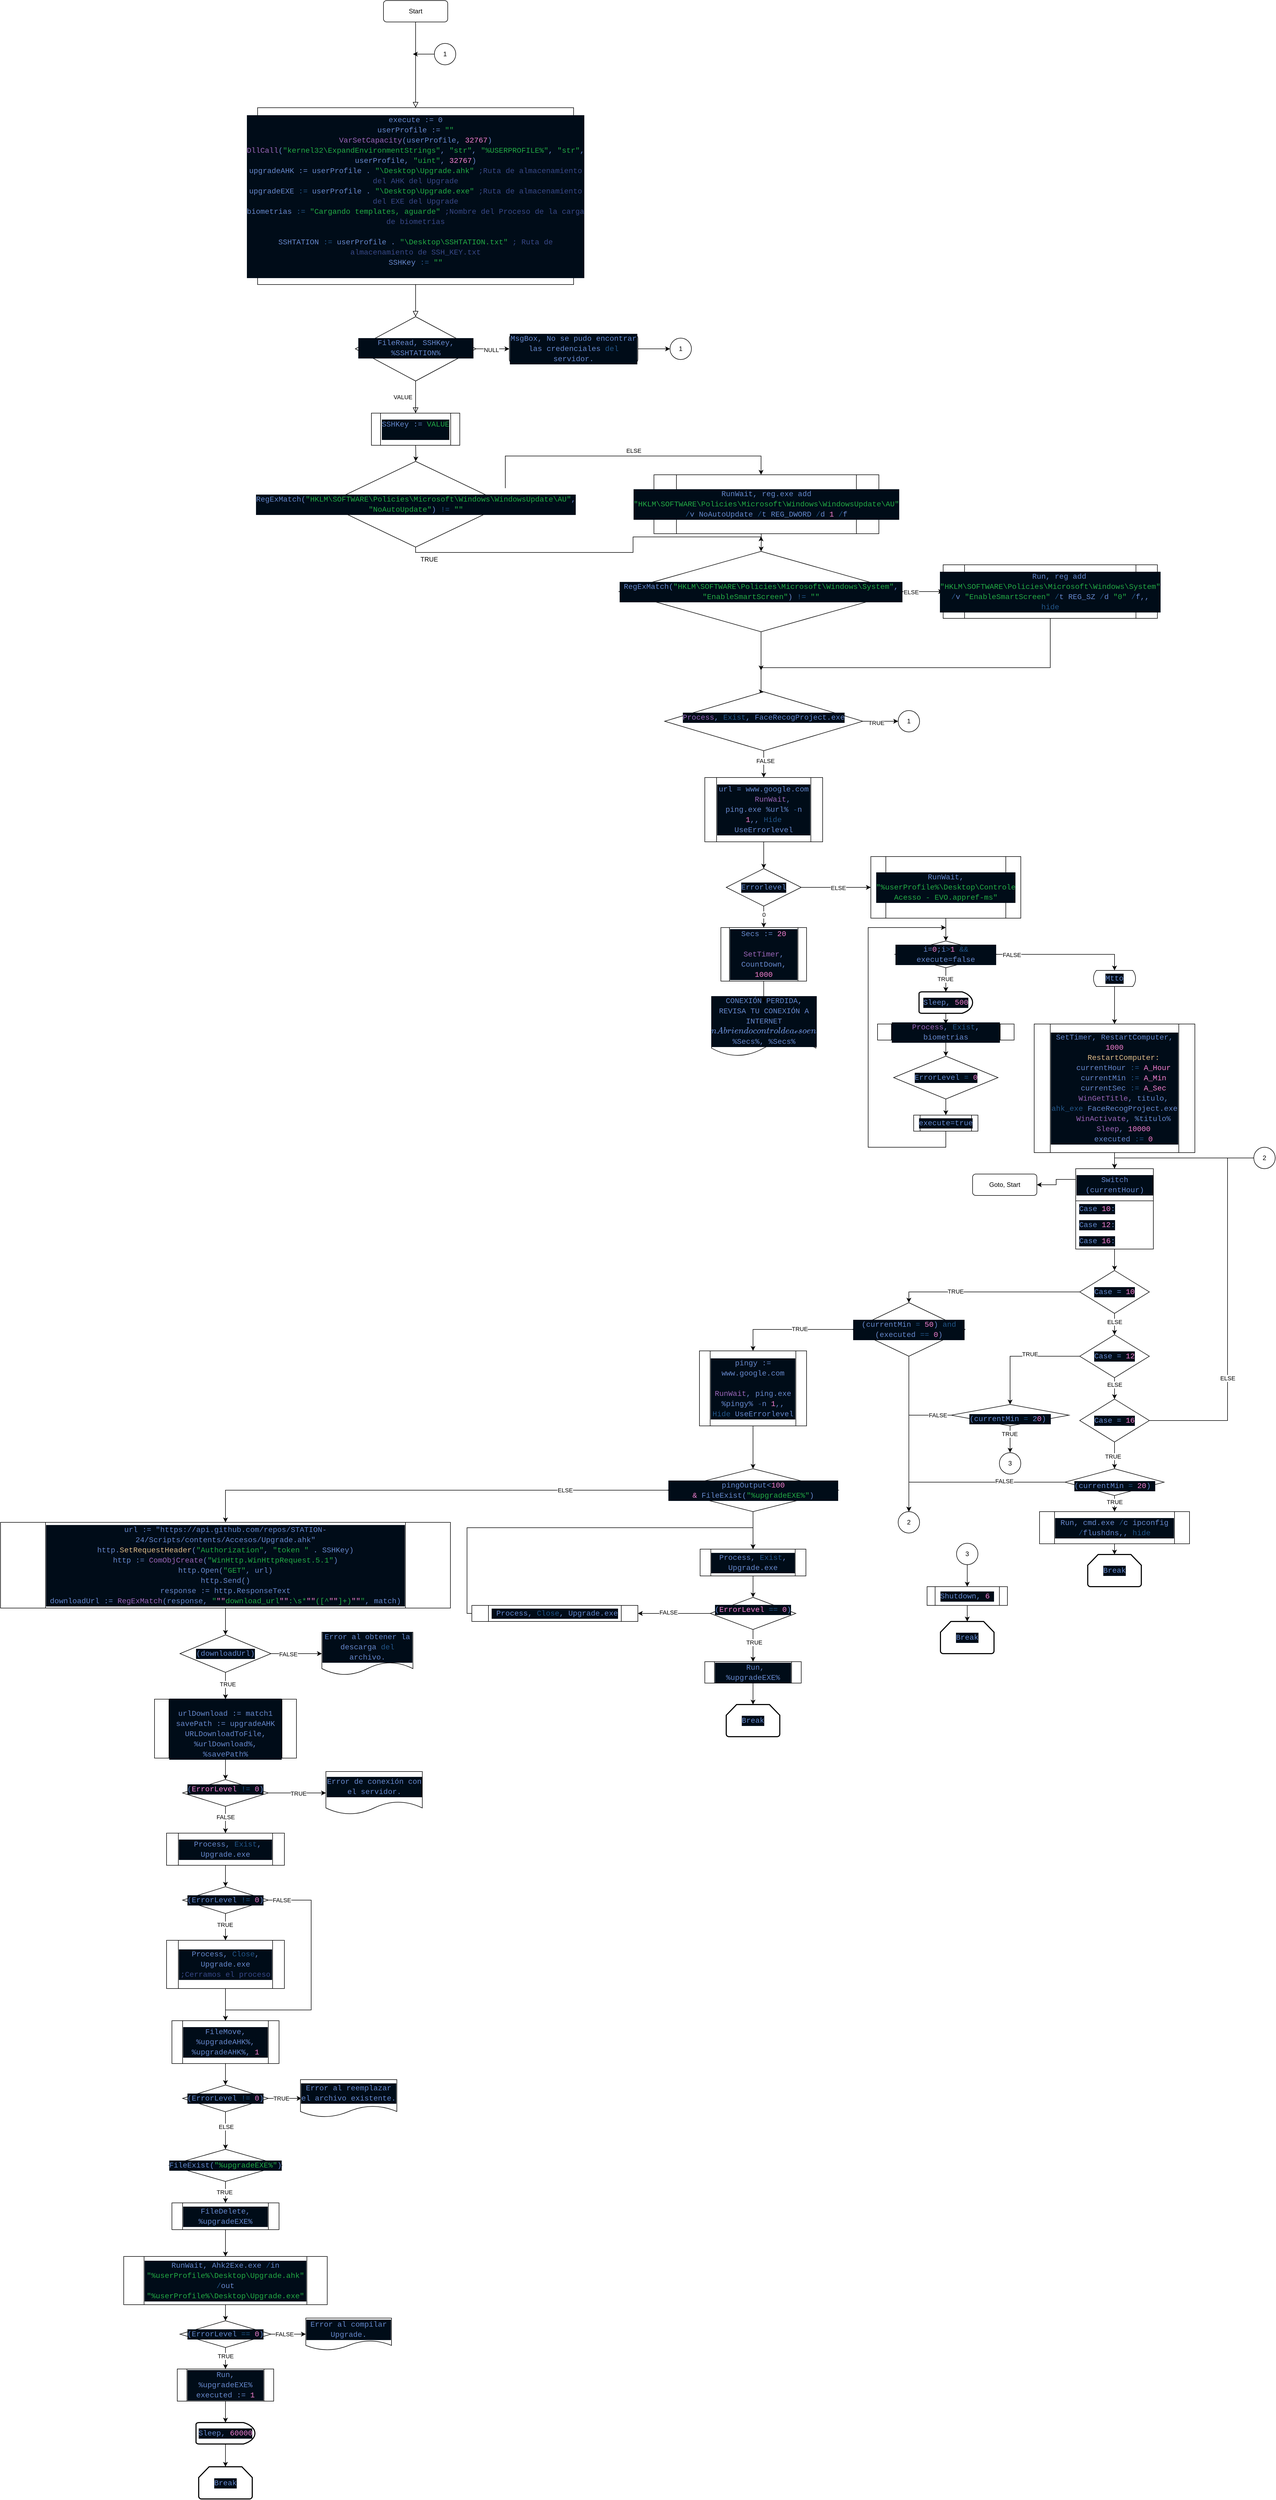 <mxfile version="21.6.2" type="github">
  <diagram id="C5RBs43oDa-KdzZeNtuy" name="Page-1">
    <mxGraphModel dx="2649" dy="3216" grid="1" gridSize="10" guides="1" tooltips="1" connect="1" arrows="1" fold="1" page="1" pageScale="1" pageWidth="827" pageHeight="1169" math="0" shadow="0">
      <root>
        <mxCell id="WIyWlLk6GJQsqaUBKTNV-0" />
        <mxCell id="WIyWlLk6GJQsqaUBKTNV-1" parent="WIyWlLk6GJQsqaUBKTNV-0" />
        <mxCell id="WIyWlLk6GJQsqaUBKTNV-2" value="" style="rounded=0;html=1;jettySize=auto;orthogonalLoop=1;fontSize=11;endArrow=block;endFill=0;endSize=8;strokeWidth=1;shadow=0;labelBackgroundColor=none;edgeStyle=orthogonalEdgeStyle;" parent="WIyWlLk6GJQsqaUBKTNV-1" source="gtVxMS7scIeHO5TLat6V-0" target="WIyWlLk6GJQsqaUBKTNV-6" edge="1">
          <mxGeometry relative="1" as="geometry" />
        </mxCell>
        <mxCell id="WIyWlLk6GJQsqaUBKTNV-3" value="Start" style="rounded=1;whiteSpace=wrap;html=1;fontSize=12;glass=0;strokeWidth=1;shadow=0;" parent="WIyWlLk6GJQsqaUBKTNV-1" vertex="1">
          <mxGeometry x="265" y="-1710" width="120" height="40" as="geometry" />
        </mxCell>
        <mxCell id="WIyWlLk6GJQsqaUBKTNV-4" value="VALUE" style="rounded=0;html=1;jettySize=auto;orthogonalLoop=1;fontSize=11;endArrow=block;endFill=0;endSize=8;strokeWidth=1;shadow=0;labelBackgroundColor=none;edgeStyle=orthogonalEdgeStyle;entryX=0.5;entryY=0;entryDx=0;entryDy=0;" parent="WIyWlLk6GJQsqaUBKTNV-1" source="gtVxMS7scIeHO5TLat6V-43" edge="1">
          <mxGeometry x="-1" y="39" relative="1" as="geometry">
            <mxPoint x="15" y="-30" as="offset" />
            <mxPoint x="325" y="-920" as="targetPoint" />
          </mxGeometry>
        </mxCell>
        <mxCell id="gtVxMS7scIeHO5TLat6V-2" style="edgeStyle=orthogonalEdgeStyle;rounded=0;orthogonalLoop=1;jettySize=auto;html=1;" edge="1" parent="WIyWlLk6GJQsqaUBKTNV-1" source="WIyWlLk6GJQsqaUBKTNV-6" target="WIyWlLk6GJQsqaUBKTNV-7">
          <mxGeometry relative="1" as="geometry" />
        </mxCell>
        <mxCell id="gtVxMS7scIeHO5TLat6V-7" value="NULL" style="edgeLabel;html=1;align=center;verticalAlign=middle;resizable=0;points=[];" vertex="1" connectable="0" parent="gtVxMS7scIeHO5TLat6V-2">
          <mxGeometry x="-0.088" y="-2" relative="1" as="geometry">
            <mxPoint as="offset" />
          </mxGeometry>
        </mxCell>
        <mxCell id="WIyWlLk6GJQsqaUBKTNV-6" value="&lt;div style=&quot;color: rgb(102, 136, 204); background-color: rgb(0, 12, 24); font-family: Consolas, &amp;quot;Courier New&amp;quot;, monospace; font-size: 14px; line-height: 19px;&quot;&gt;FileRead, SSHKey, %SSHTATION%&lt;/div&gt;" style="rhombus;whiteSpace=wrap;html=1;shadow=0;fontFamily=Helvetica;fontSize=12;align=center;strokeWidth=1;spacing=6;spacingTop=-4;" parent="WIyWlLk6GJQsqaUBKTNV-1" vertex="1">
          <mxGeometry x="212.5" y="-1120" width="225" height="120" as="geometry" />
        </mxCell>
        <mxCell id="gtVxMS7scIeHO5TLat6V-9" style="edgeStyle=orthogonalEdgeStyle;rounded=0;orthogonalLoop=1;jettySize=auto;html=1;exitX=1;exitY=0.5;exitDx=0;exitDy=0;" edge="1" parent="WIyWlLk6GJQsqaUBKTNV-1" source="WIyWlLk6GJQsqaUBKTNV-7" target="gtVxMS7scIeHO5TLat6V-8">
          <mxGeometry relative="1" as="geometry" />
        </mxCell>
        <mxCell id="WIyWlLk6GJQsqaUBKTNV-7" value="&lt;div style=&quot;color: rgb(102, 136, 204); background-color: rgb(0, 12, 24); font-family: Consolas, &amp;quot;Courier New&amp;quot;, monospace; font-size: 14px; line-height: 19px;&quot;&gt;MsgBox, No se pudo encontrar las credenciales &lt;span style=&quot;color: #225588;&quot;&gt;del&lt;/span&gt; servidor.&lt;/div&gt;" style="rounded=1;whiteSpace=wrap;html=1;fontSize=12;glass=0;strokeWidth=1;shadow=0;" parent="WIyWlLk6GJQsqaUBKTNV-1" vertex="1">
          <mxGeometry x="500" y="-1087.5" width="240" height="55" as="geometry" />
        </mxCell>
        <mxCell id="gtVxMS7scIeHO5TLat6V-13" style="edgeStyle=orthogonalEdgeStyle;rounded=0;orthogonalLoop=1;jettySize=auto;html=1;" edge="1" parent="WIyWlLk6GJQsqaUBKTNV-1" target="gtVxMS7scIeHO5TLat6V-12">
          <mxGeometry relative="1" as="geometry">
            <mxPoint x="325.048" y="-880" as="sourcePoint" />
          </mxGeometry>
        </mxCell>
        <mxCell id="gtVxMS7scIeHO5TLat6V-1" value="" style="rounded=0;html=1;jettySize=auto;orthogonalLoop=1;fontSize=11;endArrow=block;endFill=0;endSize=8;strokeWidth=1;shadow=0;labelBackgroundColor=none;edgeStyle=orthogonalEdgeStyle;" edge="1" parent="WIyWlLk6GJQsqaUBKTNV-1" source="WIyWlLk6GJQsqaUBKTNV-3" target="gtVxMS7scIeHO5TLat6V-0">
          <mxGeometry relative="1" as="geometry">
            <mxPoint x="220" y="-60" as="sourcePoint" />
            <mxPoint x="220" y="170" as="targetPoint" />
          </mxGeometry>
        </mxCell>
        <mxCell id="gtVxMS7scIeHO5TLat6V-0" value="&lt;div style=&quot;color: rgb(102, 136, 204); background-color: rgb(0, 12, 24); font-family: Consolas, &amp;quot;Courier New&amp;quot;, monospace; font-size: 14px; line-height: 19px;&quot;&gt;&lt;div style=&quot;line-height: 19px;&quot;&gt;&lt;div&gt;&lt;div style=&quot;line-height: 19px;&quot;&gt;execute := 0&lt;br style=&quot;border-color: var(--border-color);&quot;&gt;&lt;div style=&quot;border-color: var(--border-color); line-height: 19px;&quot;&gt;&lt;div style=&quot;border-color: var(--border-color);&quot;&gt;userProfile&amp;nbsp;:=&amp;nbsp;&lt;span style=&quot;border-color: var(--border-color); color: rgb(34, 170, 68);&quot;&gt;&quot;&quot;&lt;/span&gt;&lt;/div&gt;&lt;div style=&quot;border-color: var(--border-color);&quot;&gt;&lt;span style=&quot;border-color: var(--border-color); color: rgb(153, 102, 184);&quot;&gt;VarSetCapacity&lt;/span&gt;(userProfile,&amp;nbsp;&lt;span style=&quot;border-color: var(--border-color); color: rgb(242, 128, 208);&quot;&gt;32767&lt;/span&gt;)&lt;/div&gt;&lt;div style=&quot;border-color: var(--border-color);&quot;&gt;&lt;span style=&quot;border-color: var(--border-color); color: rgb(153, 102, 184);&quot;&gt;DllCall&lt;/span&gt;(&lt;span style=&quot;border-color: var(--border-color); color: rgb(34, 170, 68);&quot;&gt;&quot;kernel32\ExpandEnvironmentStrings&quot;&lt;/span&gt;,&amp;nbsp;&lt;span style=&quot;border-color: var(--border-color); color: rgb(34, 170, 68);&quot;&gt;&quot;str&quot;&lt;/span&gt;,&amp;nbsp;&lt;span style=&quot;border-color: var(--border-color); color: rgb(34, 170, 68);&quot;&gt;&quot;%USERPROFILE%&quot;&lt;/span&gt;,&amp;nbsp;&lt;span style=&quot;border-color: var(--border-color); color: rgb(34, 170, 68);&quot;&gt;&quot;str&quot;&lt;/span&gt;, userProfile,&amp;nbsp;&lt;span style=&quot;border-color: var(--border-color); color: rgb(34, 170, 68);&quot;&gt;&quot;uint&quot;&lt;/span&gt;,&amp;nbsp;&lt;span style=&quot;border-color: var(--border-color); color: rgb(242, 128, 208);&quot;&gt;32767&lt;/span&gt;)&lt;br style=&quot;border-color: var(--border-color);&quot;&gt;&lt;div style=&quot;border-color: var(--border-color); line-height: 19px;&quot;&gt;&lt;div style=&quot;border-color: var(--border-color);&quot;&gt;upgradeAHK := userProfile .&amp;nbsp;&lt;span style=&quot;border-color: var(--border-color); color: rgb(34, 170, 68);&quot;&gt;&quot;\Desktop\Upgrade.ahk&quot;&lt;/span&gt;&amp;nbsp;&lt;span style=&quot;border-color: var(--border-color); color: rgb(56, 72, 135);&quot;&gt;;Ruta de almacenamiento del AHK del Upgrade&lt;/span&gt;&lt;/div&gt;&lt;div style=&quot;border-color: var(--border-color);&quot;&gt;upgradeEXE&amp;nbsp;&lt;span style=&quot;border-color: var(--border-color); color: rgb(34, 85, 136);&quot;&gt;:=&lt;/span&gt;&amp;nbsp;userProfile .&amp;nbsp;&lt;span style=&quot;border-color: var(--border-color); color: rgb(34, 170, 68);&quot;&gt;&quot;\Desktop\Upgrade.exe&quot;&lt;/span&gt;&amp;nbsp;&lt;span style=&quot;border-color: var(--border-color); color: rgb(56, 72, 135);&quot;&gt;;Ruta de almacenamiento del EXE del Upgrade&lt;/span&gt;&lt;/div&gt;&lt;div style=&quot;border-color: var(--border-color);&quot;&gt;biometrias&amp;nbsp;&lt;span style=&quot;border-color: var(--border-color); color: rgb(34, 85, 136);&quot;&gt;:=&lt;/span&gt;&amp;nbsp;&lt;span style=&quot;border-color: var(--border-color); color: rgb(34, 170, 68);&quot;&gt;&quot;Cargando templates, aguarde&quot;&lt;/span&gt;&amp;nbsp;&lt;span style=&quot;border-color: var(--border-color); color: rgb(56, 72, 135);&quot;&gt;;Nombre del Proceso de la carga de biometrias&lt;/span&gt;&lt;/div&gt;&lt;br style=&quot;border-color: var(--border-color);&quot;&gt;&lt;div style=&quot;border-color: var(--border-color);&quot;&gt;SSHTATION&amp;nbsp;&lt;span style=&quot;border-color: var(--border-color); color: rgb(34, 85, 136);&quot;&gt;:=&lt;/span&gt;&amp;nbsp;userProfile .&amp;nbsp;&lt;span style=&quot;border-color: var(--border-color); color: rgb(34, 170, 68);&quot;&gt;&quot;\Desktop\SSHTATION.txt&quot;&lt;/span&gt;&amp;nbsp;&lt;span style=&quot;border-color: var(--border-color); color: rgb(56, 72, 135);&quot;&gt;; Ruta de almacenamiento de SSH_KEY.txt&lt;/span&gt;&lt;/div&gt;&lt;div style=&quot;border-color: var(--border-color);&quot;&gt;SSHKey&amp;nbsp;&lt;span style=&quot;border-color: var(--border-color); color: rgb(34, 85, 136);&quot;&gt;:=&lt;/span&gt;&amp;nbsp;&lt;span style=&quot;border-color: var(--border-color); color: rgb(34, 170, 68);&quot;&gt;&quot;&quot;&lt;/span&gt;&lt;/div&gt;&lt;div&gt;&lt;span style=&quot;border-color: var(--border-color); color: rgb(34, 170, 68);&quot;&gt;&lt;br&gt;&lt;/span&gt;&lt;/div&gt;&lt;/div&gt;&lt;/div&gt;&lt;/div&gt;&lt;/div&gt;&lt;/div&gt;&lt;/div&gt;&lt;/div&gt;" style="rounded=0;whiteSpace=wrap;html=1;" vertex="1" parent="WIyWlLk6GJQsqaUBKTNV-1">
          <mxGeometry x="30" y="-1510" width="590" height="330" as="geometry" />
        </mxCell>
        <mxCell id="gtVxMS7scIeHO5TLat6V-8" value="1" style="ellipse;whiteSpace=wrap;html=1;aspect=fixed;" vertex="1" parent="WIyWlLk6GJQsqaUBKTNV-1">
          <mxGeometry x="800" y="-1080" width="40" height="40" as="geometry" />
        </mxCell>
        <mxCell id="gtVxMS7scIeHO5TLat6V-11" style="edgeStyle=orthogonalEdgeStyle;rounded=0;orthogonalLoop=1;jettySize=auto;html=1;" edge="1" parent="WIyWlLk6GJQsqaUBKTNV-1" source="gtVxMS7scIeHO5TLat6V-10">
          <mxGeometry relative="1" as="geometry">
            <mxPoint x="320" y="-1610" as="targetPoint" />
          </mxGeometry>
        </mxCell>
        <mxCell id="gtVxMS7scIeHO5TLat6V-10" value="1" style="ellipse;whiteSpace=wrap;html=1;aspect=fixed;" vertex="1" parent="WIyWlLk6GJQsqaUBKTNV-1">
          <mxGeometry x="360" y="-1630" width="40" height="40" as="geometry" />
        </mxCell>
        <mxCell id="gtVxMS7scIeHO5TLat6V-16" style="edgeStyle=orthogonalEdgeStyle;rounded=0;orthogonalLoop=1;jettySize=auto;html=1;exitX=1;exitY=0.5;exitDx=0;exitDy=0;" edge="1" parent="WIyWlLk6GJQsqaUBKTNV-1" target="gtVxMS7scIeHO5TLat6V-45">
          <mxGeometry relative="1" as="geometry">
            <mxPoint x="492.52" y="-800" as="sourcePoint" />
            <mxPoint x="972.04" y="-854.34" as="targetPoint" />
            <Array as="points">
              <mxPoint x="492" y="-860" />
              <mxPoint x="970" y="-860" />
            </Array>
          </mxGeometry>
        </mxCell>
        <mxCell id="gtVxMS7scIeHO5TLat6V-17" value="ELSE" style="edgeLabel;html=1;align=center;verticalAlign=middle;resizable=0;points=[];" vertex="1" connectable="0" parent="gtVxMS7scIeHO5TLat6V-16">
          <mxGeometry x="0.077" y="1" relative="1" as="geometry">
            <mxPoint x="-9" y="-9" as="offset" />
          </mxGeometry>
        </mxCell>
        <mxCell id="gtVxMS7scIeHO5TLat6V-21" style="edgeStyle=orthogonalEdgeStyle;rounded=0;orthogonalLoop=1;jettySize=auto;html=1;" edge="1" parent="WIyWlLk6GJQsqaUBKTNV-1" source="gtVxMS7scIeHO5TLat6V-12">
          <mxGeometry relative="1" as="geometry">
            <mxPoint x="970" y="-710" as="targetPoint" />
            <Array as="points">
              <mxPoint x="325" y="-680" />
              <mxPoint x="731" y="-680" />
              <mxPoint x="731" y="-709" />
            </Array>
          </mxGeometry>
        </mxCell>
        <mxCell id="gtVxMS7scIeHO5TLat6V-12" value="&lt;div style=&quot;color: rgb(102, 136, 204); background-color: rgb(0, 12, 24); font-family: Consolas, &amp;quot;Courier New&amp;quot;, monospace; font-size: 14px; line-height: 19px;&quot;&gt;RegExMatch(&lt;span style=&quot;color: #22aa44;&quot;&gt;&quot;HKLM\SOFTWARE\Policies\Microsoft\Windows\WindowsUpdate\AU&quot;&lt;/span&gt;, &lt;span style=&quot;color: #22aa44;&quot;&gt;&quot;NoAutoUpdate&quot;&lt;/span&gt;) &lt;span style=&quot;color: #225588;&quot;&gt;!=&lt;/span&gt; &lt;span style=&quot;color: #22aa44;&quot;&gt;&quot;&quot;&lt;/span&gt;&lt;/div&gt;" style="rhombus;whiteSpace=wrap;html=1;" vertex="1" parent="WIyWlLk6GJQsqaUBKTNV-1">
          <mxGeometry x="157.5" y="-850" width="335" height="160" as="geometry" />
        </mxCell>
        <mxCell id="gtVxMS7scIeHO5TLat6V-24" style="edgeStyle=orthogonalEdgeStyle;rounded=0;orthogonalLoop=1;jettySize=auto;html=1;" edge="1" parent="WIyWlLk6GJQsqaUBKTNV-1" target="gtVxMS7scIeHO5TLat6V-23">
          <mxGeometry relative="1" as="geometry">
            <mxPoint x="970" y="-725" as="sourcePoint" />
          </mxGeometry>
        </mxCell>
        <mxCell id="gtVxMS7scIeHO5TLat6V-22" value="TRUE" style="text;html=1;align=center;verticalAlign=middle;resizable=0;points=[];autosize=1;strokeColor=none;fillColor=none;" vertex="1" parent="WIyWlLk6GJQsqaUBKTNV-1">
          <mxGeometry x="320" y="-682" width="60" height="30" as="geometry" />
        </mxCell>
        <mxCell id="gtVxMS7scIeHO5TLat6V-28" value="" style="edgeStyle=orthogonalEdgeStyle;rounded=0;orthogonalLoop=1;jettySize=auto;html=1;entryX=0;entryY=0.5;entryDx=0;entryDy=0;" edge="1" parent="WIyWlLk6GJQsqaUBKTNV-1" source="gtVxMS7scIeHO5TLat6V-23" target="gtVxMS7scIeHO5TLat6V-46">
          <mxGeometry relative="1" as="geometry">
            <mxPoint x="1310" y="-607" as="targetPoint" />
          </mxGeometry>
        </mxCell>
        <mxCell id="gtVxMS7scIeHO5TLat6V-29" value="ELSE" style="edgeLabel;html=1;align=center;verticalAlign=middle;resizable=0;points=[];" vertex="1" connectable="0" parent="gtVxMS7scIeHO5TLat6V-28">
          <mxGeometry x="-0.6" y="-1" relative="1" as="geometry">
            <mxPoint as="offset" />
          </mxGeometry>
        </mxCell>
        <mxCell id="gtVxMS7scIeHO5TLat6V-31" style="edgeStyle=orthogonalEdgeStyle;rounded=0;orthogonalLoop=1;jettySize=auto;html=1;" edge="1" parent="WIyWlLk6GJQsqaUBKTNV-1" source="gtVxMS7scIeHO5TLat6V-23">
          <mxGeometry relative="1" as="geometry">
            <mxPoint x="970" y="-460" as="targetPoint" />
          </mxGeometry>
        </mxCell>
        <mxCell id="gtVxMS7scIeHO5TLat6V-23" value="&lt;div style=&quot;color: rgb(102, 136, 204); background-color: rgb(0, 12, 24); font-family: Consolas, &amp;quot;Courier New&amp;quot;, monospace; font-size: 14px; line-height: 19px;&quot;&gt;RegExMatch(&lt;span style=&quot;color: #22aa44;&quot;&gt;&quot;HKLM\SOFTWARE\Policies\Microsoft\Windows\System&quot;&lt;/span&gt;, &lt;span style=&quot;color: #22aa44;&quot;&gt;&quot;EnableSmartScreen&quot;&lt;/span&gt;) &lt;span style=&quot;color: #225588;&quot;&gt;!=&lt;/span&gt; &lt;span style=&quot;color: #22aa44;&quot;&gt;&quot;&quot;&lt;/span&gt;&lt;/div&gt;" style="rhombus;whiteSpace=wrap;html=1;" vertex="1" parent="WIyWlLk6GJQsqaUBKTNV-1">
          <mxGeometry x="705" y="-682" width="530" height="150" as="geometry" />
        </mxCell>
        <mxCell id="gtVxMS7scIeHO5TLat6V-34" style="edgeStyle=orthogonalEdgeStyle;rounded=0;orthogonalLoop=1;jettySize=auto;html=1;entryX=0.5;entryY=0;entryDx=0;entryDy=0;exitX=0.5;exitY=1;exitDx=0;exitDy=0;" edge="1" parent="WIyWlLk6GJQsqaUBKTNV-1" source="gtVxMS7scIeHO5TLat6V-46" target="gtVxMS7scIeHO5TLat6V-33">
          <mxGeometry relative="1" as="geometry">
            <mxPoint x="1310" y="-360" as="targetPoint" />
            <mxPoint x="1500" y="-569.5" as="sourcePoint" />
            <Array as="points">
              <mxPoint x="1510" y="-465" />
              <mxPoint x="970" y="-465" />
            </Array>
          </mxGeometry>
        </mxCell>
        <mxCell id="gtVxMS7scIeHO5TLat6V-36" style="edgeStyle=orthogonalEdgeStyle;rounded=0;orthogonalLoop=1;jettySize=auto;html=1;" edge="1" parent="WIyWlLk6GJQsqaUBKTNV-1" source="gtVxMS7scIeHO5TLat6V-33" target="gtVxMS7scIeHO5TLat6V-47">
          <mxGeometry relative="1" as="geometry">
            <mxPoint x="975" y="-230" as="targetPoint" />
          </mxGeometry>
        </mxCell>
        <mxCell id="gtVxMS7scIeHO5TLat6V-37" value="FALSE" style="edgeLabel;html=1;align=center;verticalAlign=middle;resizable=0;points=[];" vertex="1" connectable="0" parent="gtVxMS7scIeHO5TLat6V-36">
          <mxGeometry x="-0.252" y="3" relative="1" as="geometry">
            <mxPoint as="offset" />
          </mxGeometry>
        </mxCell>
        <mxCell id="gtVxMS7scIeHO5TLat6V-39" style="edgeStyle=orthogonalEdgeStyle;rounded=0;orthogonalLoop=1;jettySize=auto;html=1;" edge="1" parent="WIyWlLk6GJQsqaUBKTNV-1" source="gtVxMS7scIeHO5TLat6V-33" target="gtVxMS7scIeHO5TLat6V-38">
          <mxGeometry relative="1" as="geometry" />
        </mxCell>
        <mxCell id="gtVxMS7scIeHO5TLat6V-40" value="TRUE" style="edgeLabel;html=1;align=center;verticalAlign=middle;resizable=0;points=[];" vertex="1" connectable="0" parent="gtVxMS7scIeHO5TLat6V-39">
          <mxGeometry x="-0.24" y="-3" relative="1" as="geometry">
            <mxPoint as="offset" />
          </mxGeometry>
        </mxCell>
        <mxCell id="gtVxMS7scIeHO5TLat6V-33" value="&#xa;&lt;div style=&quot;color: rgb(102, 136, 204); background-color: rgb(0, 12, 24); font-family: Consolas, &amp;quot;Courier New&amp;quot;, monospace; font-weight: normal; font-size: 14px; line-height: 19px;&quot;&gt;&lt;div&gt;&lt;span style=&quot;color: #9966b8;&quot;&gt;Process&lt;/span&gt;&lt;span style=&quot;color: #6688cc;&quot;&gt;, &lt;/span&gt;&lt;span style=&quot;color: #225588;&quot;&gt;Exist&lt;/span&gt;&lt;span style=&quot;color: #6688cc;&quot;&gt;, FaceRecogProject.exe&lt;/span&gt;&lt;/div&gt;&lt;/div&gt;&#xa;&#xa;" style="rhombus;whiteSpace=wrap;html=1;" vertex="1" parent="WIyWlLk6GJQsqaUBKTNV-1">
          <mxGeometry x="790" y="-420" width="370" height="110" as="geometry" />
        </mxCell>
        <mxCell id="gtVxMS7scIeHO5TLat6V-38" value="1" style="ellipse;whiteSpace=wrap;html=1;aspect=fixed;" vertex="1" parent="WIyWlLk6GJQsqaUBKTNV-1">
          <mxGeometry x="1226" y="-385" width="40" height="40" as="geometry" />
        </mxCell>
        <mxCell id="gtVxMS7scIeHO5TLat6V-44" value="" style="rounded=0;html=1;jettySize=auto;orthogonalLoop=1;fontSize=11;endArrow=block;endFill=0;endSize=8;strokeWidth=1;shadow=0;labelBackgroundColor=none;edgeStyle=orthogonalEdgeStyle;entryX=0.5;entryY=0;entryDx=0;entryDy=0;" edge="1" parent="WIyWlLk6GJQsqaUBKTNV-1" source="WIyWlLk6GJQsqaUBKTNV-6" target="gtVxMS7scIeHO5TLat6V-43">
          <mxGeometry y="25" relative="1" as="geometry">
            <mxPoint as="offset" />
            <mxPoint x="325" y="-1000" as="sourcePoint" />
            <mxPoint x="325" y="-920" as="targetPoint" />
          </mxGeometry>
        </mxCell>
        <mxCell id="gtVxMS7scIeHO5TLat6V-43" value="&lt;div style=&quot;color: rgb(102, 136, 204); background-color: rgb(0, 12, 24); font-family: Consolas, &amp;quot;Courier New&amp;quot;, monospace; font-size: 14px; line-height: 19px;&quot;&gt;&lt;div&gt;SSHKey := &lt;span style=&quot;color: #22aa44;&quot;&gt;VALUE&lt;/span&gt;&lt;/div&gt;&lt;br&gt;&lt;/div&gt;" style="shape=process;whiteSpace=wrap;html=1;backgroundOutline=1;" vertex="1" parent="WIyWlLk6GJQsqaUBKTNV-1">
          <mxGeometry x="242.5" y="-940" width="165" height="60" as="geometry" />
        </mxCell>
        <mxCell id="gtVxMS7scIeHO5TLat6V-45" value="&lt;div style=&quot;color: rgb(102, 136, 204); background-color: rgb(0, 12, 24); font-family: Consolas, &amp;quot;Courier New&amp;quot;, monospace; font-size: 14px; line-height: 19px;&quot;&gt;RunWait, reg.exe add &lt;span style=&quot;color: #22aa44;&quot;&gt;&quot;HKLM\SOFTWARE\Policies\Microsoft\Windows\WindowsUpdate\AU&quot;&lt;/span&gt; &lt;span style=&quot;color: #225588;&quot;&gt;/&lt;/span&gt;v NoAutoUpdate &lt;span style=&quot;color: #225588;&quot;&gt;/&lt;/span&gt;t REG_DWORD &lt;span style=&quot;color: #225588;&quot;&gt;/&lt;/span&gt;d &lt;span style=&quot;color: #f280d0;&quot;&gt;1&lt;/span&gt; &lt;span style=&quot;color: #225588;&quot;&gt;/&lt;/span&gt;f &lt;/div&gt;" style="shape=process;whiteSpace=wrap;html=1;backgroundOutline=1;" vertex="1" parent="WIyWlLk6GJQsqaUBKTNV-1">
          <mxGeometry x="770" y="-825" width="420" height="110" as="geometry" />
        </mxCell>
        <mxCell id="gtVxMS7scIeHO5TLat6V-46" value="&lt;div style=&quot;color: rgb(102, 136, 204); background-color: rgb(0, 12, 24); font-family: Consolas, &amp;quot;Courier New&amp;quot;, monospace; font-size: 14px; line-height: 19px;&quot;&gt;&lt;div&gt;&amp;nbsp; &amp;nbsp; Run, reg add &lt;span style=&quot;color: #22aa44;&quot;&gt;&quot;HKLM\SOFTWARE\Policies\Microsoft\Windows\System&quot;&lt;/span&gt; &lt;span style=&quot;color: #225588;&quot;&gt;/&lt;/span&gt;v &lt;span style=&quot;color: #22aa44;&quot;&gt;&quot;EnableSmartScreen&quot;&lt;/span&gt; &lt;span style=&quot;color: #225588;&quot;&gt;/&lt;/span&gt;t REG_SZ &lt;span style=&quot;color: #225588;&quot;&gt;/&lt;/span&gt;d &lt;span style=&quot;color: #22aa44;&quot;&gt;&quot;0&quot;&lt;/span&gt; &lt;span style=&quot;color: #225588;&quot;&gt;/&lt;/span&gt;f,, &lt;span style=&quot;color: #225588;&quot;&gt;hide&lt;/span&gt;&lt;/div&gt;&lt;div&gt;&lt;/div&gt;&lt;/div&gt;" style="shape=process;whiteSpace=wrap;html=1;backgroundOutline=1;" vertex="1" parent="WIyWlLk6GJQsqaUBKTNV-1">
          <mxGeometry x="1310" y="-657" width="400" height="100" as="geometry" />
        </mxCell>
        <mxCell id="gtVxMS7scIeHO5TLat6V-49" style="edgeStyle=orthogonalEdgeStyle;rounded=0;orthogonalLoop=1;jettySize=auto;html=1;" edge="1" parent="WIyWlLk6GJQsqaUBKTNV-1" source="gtVxMS7scIeHO5TLat6V-47" target="gtVxMS7scIeHO5TLat6V-48">
          <mxGeometry relative="1" as="geometry" />
        </mxCell>
        <mxCell id="gtVxMS7scIeHO5TLat6V-47" value="&lt;div style=&quot;color: rgb(102, 136, 204); background-color: rgb(0, 12, 24); font-family: Consolas, &amp;quot;Courier New&amp;quot;, monospace; font-size: 14px; line-height: 19px;&quot;&gt;&lt;div&gt;url = www.google.com&lt;/div&gt;&lt;div&gt;&amp;nbsp; &amp;nbsp; &lt;span style=&quot;color: #9966b8;&quot;&gt;RunWait&lt;/span&gt;, ping.exe %url% &lt;span style=&quot;color: #225588;&quot;&gt;-&lt;/span&gt;n &lt;span style=&quot;color: #f280d0;&quot;&gt;1&lt;/span&gt;,, &lt;span style=&quot;color: #225588;&quot;&gt;Hide&lt;/span&gt; UseErrorlevel&lt;/div&gt;&lt;/div&gt;" style="shape=process;whiteSpace=wrap;html=1;backgroundOutline=1;" vertex="1" parent="WIyWlLk6GJQsqaUBKTNV-1">
          <mxGeometry x="865" y="-260" width="220" height="120" as="geometry" />
        </mxCell>
        <mxCell id="gtVxMS7scIeHO5TLat6V-52" style="edgeStyle=orthogonalEdgeStyle;rounded=0;orthogonalLoop=1;jettySize=auto;html=1;" edge="1" parent="WIyWlLk6GJQsqaUBKTNV-1" source="gtVxMS7scIeHO5TLat6V-48" target="gtVxMS7scIeHO5TLat6V-51">
          <mxGeometry relative="1" as="geometry" />
        </mxCell>
        <mxCell id="gtVxMS7scIeHO5TLat6V-53" value="0" style="edgeLabel;html=1;align=center;verticalAlign=middle;resizable=0;points=[];" vertex="1" connectable="0" parent="gtVxMS7scIeHO5TLat6V-52">
          <mxGeometry x="-0.195" relative="1" as="geometry">
            <mxPoint as="offset" />
          </mxGeometry>
        </mxCell>
        <mxCell id="gtVxMS7scIeHO5TLat6V-55" style="edgeStyle=orthogonalEdgeStyle;rounded=0;orthogonalLoop=1;jettySize=auto;html=1;" edge="1" parent="WIyWlLk6GJQsqaUBKTNV-1" source="gtVxMS7scIeHO5TLat6V-48" target="gtVxMS7scIeHO5TLat6V-54">
          <mxGeometry relative="1" as="geometry" />
        </mxCell>
        <mxCell id="gtVxMS7scIeHO5TLat6V-56" value="ELSE" style="edgeLabel;html=1;align=center;verticalAlign=middle;resizable=0;points=[];" vertex="1" connectable="0" parent="gtVxMS7scIeHO5TLat6V-55">
          <mxGeometry x="0.057" y="-1" relative="1" as="geometry">
            <mxPoint as="offset" />
          </mxGeometry>
        </mxCell>
        <mxCell id="gtVxMS7scIeHO5TLat6V-48" value="&lt;div style=&quot;color: rgb(102, 136, 204); background-color: rgb(0, 12, 24); font-family: Consolas, &amp;quot;Courier New&amp;quot;, monospace; font-size: 14px; line-height: 19px;&quot;&gt;Errorlevel&lt;/div&gt;" style="rhombus;whiteSpace=wrap;html=1;" vertex="1" parent="WIyWlLk6GJQsqaUBKTNV-1">
          <mxGeometry x="905" y="-90" width="140" height="70" as="geometry" />
        </mxCell>
        <mxCell id="gtVxMS7scIeHO5TLat6V-50" value="&lt;div style=&quot;color: rgb(102, 136, 204); background-color: rgb(0, 12, 24); font-family: Consolas, &amp;quot;Courier New&amp;quot;, monospace; font-size: 14px; line-height: 19px;&quot;&gt;CONEXIÓN PERDIDA, REVISA TU CONEXIÓN A INTERNET `nAbriendo control de acceso en` %Secs%, %Secs%&lt;/div&gt;" style="shape=document;whiteSpace=wrap;html=1;boundedLbl=1;" vertex="1" parent="WIyWlLk6GJQsqaUBKTNV-1">
          <mxGeometry x="877.5" y="160" width="195" height="100" as="geometry" />
        </mxCell>
        <mxCell id="gtVxMS7scIeHO5TLat6V-57" style="edgeStyle=orthogonalEdgeStyle;rounded=0;orthogonalLoop=1;jettySize=auto;html=1;" edge="1" parent="WIyWlLk6GJQsqaUBKTNV-1" source="gtVxMS7scIeHO5TLat6V-51" target="gtVxMS7scIeHO5TLat6V-50">
          <mxGeometry relative="1" as="geometry" />
        </mxCell>
        <mxCell id="gtVxMS7scIeHO5TLat6V-51" value="&lt;div style=&quot;color: rgb(102, 136, 204); background-color: rgb(0, 12, 24); font-family: Consolas, &amp;quot;Courier New&amp;quot;, monospace; font-size: 14px; line-height: 19px;&quot;&gt;&lt;div&gt;Secs := &lt;span style=&quot;color: #f280d0;&quot;&gt;20&lt;/span&gt;&lt;/div&gt;&lt;div&gt;&amp;nbsp; &amp;nbsp; &amp;nbsp; &amp;nbsp; &lt;span style=&quot;color: #9966b8;&quot;&gt;SetTimer&lt;/span&gt;, CountDown, &lt;span style=&quot;color: #f280d0;&quot;&gt;1000&lt;/span&gt;&lt;/div&gt;&lt;/div&gt;" style="shape=process;whiteSpace=wrap;html=1;backgroundOutline=1;" vertex="1" parent="WIyWlLk6GJQsqaUBKTNV-1">
          <mxGeometry x="895" y="20" width="160" height="100" as="geometry" />
        </mxCell>
        <mxCell id="gtVxMS7scIeHO5TLat6V-60" style="edgeStyle=orthogonalEdgeStyle;rounded=0;orthogonalLoop=1;jettySize=auto;html=1;" edge="1" parent="WIyWlLk6GJQsqaUBKTNV-1" source="gtVxMS7scIeHO5TLat6V-54" target="gtVxMS7scIeHO5TLat6V-71">
          <mxGeometry relative="1" as="geometry">
            <mxPoint x="1315.0" y="40" as="targetPoint" />
          </mxGeometry>
        </mxCell>
        <mxCell id="gtVxMS7scIeHO5TLat6V-54" value="&lt;div style=&quot;color: rgb(102, 136, 204); background-color: rgb(0, 12, 24); font-family: Consolas, &amp;quot;Courier New&amp;quot;, monospace; font-size: 14px; line-height: 19px;&quot;&gt;RunWait, &lt;span style=&quot;color: #22aa44;&quot;&gt;&quot;%userProfile%\Desktop\Controle Acesso - EVO.appref-ms&quot;&lt;/span&gt;&lt;/div&gt;" style="shape=process;whiteSpace=wrap;html=1;backgroundOutline=1;" vertex="1" parent="WIyWlLk6GJQsqaUBKTNV-1">
          <mxGeometry x="1175" y="-112.5" width="280" height="115" as="geometry" />
        </mxCell>
        <mxCell id="gtVxMS7scIeHO5TLat6V-77" style="edgeStyle=orthogonalEdgeStyle;rounded=0;orthogonalLoop=1;jettySize=auto;html=1;entryX=0.5;entryY=0;entryDx=0;entryDy=0;" edge="1" parent="WIyWlLk6GJQsqaUBKTNV-1" source="gtVxMS7scIeHO5TLat6V-66" target="gtVxMS7scIeHO5TLat6V-76">
          <mxGeometry relative="1" as="geometry" />
        </mxCell>
        <mxCell id="gtVxMS7scIeHO5TLat6V-66" value="&lt;div style=&quot;color: rgb(102, 136, 204); background-color: rgb(0, 12, 24); font-family: Consolas, &amp;quot;Courier New&amp;quot;, monospace; font-size: 14px; line-height: 19px;&quot;&gt;&lt;div&gt;&lt;span style=&quot;color: rgb(153, 102, 184);&quot;&gt;Process&lt;/span&gt;, &lt;span style=&quot;color: rgb(34, 85, 136);&quot;&gt;Exist&lt;/span&gt;, biometrias&lt;br&gt;&lt;/div&gt;&lt;/div&gt;" style="shape=process;whiteSpace=wrap;html=1;backgroundOutline=1;" vertex="1" parent="WIyWlLk6GJQsqaUBKTNV-1">
          <mxGeometry x="1187.5" y="200" width="255" height="30" as="geometry" />
        </mxCell>
        <mxCell id="gtVxMS7scIeHO5TLat6V-72" style="edgeStyle=orthogonalEdgeStyle;rounded=0;orthogonalLoop=1;jettySize=auto;html=1;" edge="1" parent="WIyWlLk6GJQsqaUBKTNV-1" source="gtVxMS7scIeHO5TLat6V-73" target="gtVxMS7scIeHO5TLat6V-66">
          <mxGeometry relative="1" as="geometry" />
        </mxCell>
        <mxCell id="gtVxMS7scIeHO5TLat6V-82" style="edgeStyle=orthogonalEdgeStyle;rounded=0;orthogonalLoop=1;jettySize=auto;html=1;entryX=0.5;entryY=0;entryDx=0;entryDy=0;entryPerimeter=0;" edge="1" parent="WIyWlLk6GJQsqaUBKTNV-1" source="gtVxMS7scIeHO5TLat6V-71" target="gtVxMS7scIeHO5TLat6V-84">
          <mxGeometry relative="1" as="geometry">
            <mxPoint x="1560" y="100" as="targetPoint" />
          </mxGeometry>
        </mxCell>
        <mxCell id="gtVxMS7scIeHO5TLat6V-83" value="FALSE" style="edgeLabel;html=1;align=center;verticalAlign=middle;resizable=0;points=[];" vertex="1" connectable="0" parent="gtVxMS7scIeHO5TLat6V-82">
          <mxGeometry x="-0.775" y="-1" relative="1" as="geometry">
            <mxPoint as="offset" />
          </mxGeometry>
        </mxCell>
        <mxCell id="gtVxMS7scIeHO5TLat6V-71" value="&lt;div style=&quot;color: rgb(102, 136, 204); background-color: rgb(0, 12, 24); font-family: Consolas, &amp;quot;Courier New&amp;quot;, monospace; font-size: 14px; line-height: 19px;&quot;&gt;&lt;div&gt;i=&lt;span style=&quot;color: #f280d0;&quot;&gt;0&lt;/span&gt;;i&lt;span style=&quot;color: #225588;&quot;&gt;&amp;gt;&lt;/span&gt;&lt;span style=&quot;color: #f280d0;&quot;&gt;1&lt;/span&gt; &lt;span style=&quot;color: #225588;&quot;&gt;&amp;amp;&amp;amp;&lt;/span&gt; execute=false&lt;/div&gt;&lt;/div&gt;" style="rhombus;whiteSpace=wrap;html=1;" vertex="1" parent="WIyWlLk6GJQsqaUBKTNV-1">
          <mxGeometry x="1220" y="45" width="190" height="50" as="geometry" />
        </mxCell>
        <mxCell id="gtVxMS7scIeHO5TLat6V-74" value="" style="edgeStyle=orthogonalEdgeStyle;rounded=0;orthogonalLoop=1;jettySize=auto;html=1;" edge="1" parent="WIyWlLk6GJQsqaUBKTNV-1" source="gtVxMS7scIeHO5TLat6V-71" target="gtVxMS7scIeHO5TLat6V-73">
          <mxGeometry relative="1" as="geometry">
            <mxPoint x="1315" y="130" as="sourcePoint" />
            <mxPoint x="1315" y="260" as="targetPoint" />
          </mxGeometry>
        </mxCell>
        <mxCell id="gtVxMS7scIeHO5TLat6V-75" value="TRUE" style="edgeLabel;html=1;align=center;verticalAlign=middle;resizable=0;points=[];" vertex="1" connectable="0" parent="gtVxMS7scIeHO5TLat6V-74">
          <mxGeometry x="-0.061" y="-1" relative="1" as="geometry">
            <mxPoint as="offset" />
          </mxGeometry>
        </mxCell>
        <mxCell id="gtVxMS7scIeHO5TLat6V-73" value="&lt;div style=&quot;border-color: var(--border-color); color: rgb(102, 136, 204); font-family: Consolas, &amp;quot;Courier New&amp;quot;, monospace; font-size: 14px;&quot;&gt;&lt;div style=&quot;background-color: rgb(0, 12, 24); line-height: 19px;&quot;&gt;Sleep, &lt;span style=&quot;color: #f280d0;&quot;&gt;500&lt;/span&gt;&lt;/div&gt;&lt;/div&gt;" style="strokeWidth=2;html=1;shape=mxgraph.flowchart.delay;whiteSpace=wrap;" vertex="1" parent="WIyWlLk6GJQsqaUBKTNV-1">
          <mxGeometry x="1265" y="140" width="100" height="40" as="geometry" />
        </mxCell>
        <mxCell id="gtVxMS7scIeHO5TLat6V-79" style="edgeStyle=orthogonalEdgeStyle;rounded=0;orthogonalLoop=1;jettySize=auto;html=1;" edge="1" parent="WIyWlLk6GJQsqaUBKTNV-1" source="gtVxMS7scIeHO5TLat6V-76" target="gtVxMS7scIeHO5TLat6V-78">
          <mxGeometry relative="1" as="geometry" />
        </mxCell>
        <mxCell id="gtVxMS7scIeHO5TLat6V-76" value="&lt;div style=&quot;color: rgb(102, 136, 204); background-color: rgb(0, 12, 24); font-family: Consolas, &amp;quot;Courier New&amp;quot;, monospace; font-size: 14px; line-height: 19px;&quot;&gt;ErrorLevel &lt;span style=&quot;color: #225588;&quot;&gt;=&lt;/span&gt; &lt;span style=&quot;color: #f280d0;&quot;&gt;0&lt;/span&gt;&lt;/div&gt;" style="rhombus;whiteSpace=wrap;html=1;" vertex="1" parent="WIyWlLk6GJQsqaUBKTNV-1">
          <mxGeometry x="1217.5" y="260" width="195" height="80" as="geometry" />
        </mxCell>
        <mxCell id="gtVxMS7scIeHO5TLat6V-80" style="edgeStyle=orthogonalEdgeStyle;rounded=0;orthogonalLoop=1;jettySize=auto;html=1;" edge="1" parent="WIyWlLk6GJQsqaUBKTNV-1" source="gtVxMS7scIeHO5TLat6V-78">
          <mxGeometry relative="1" as="geometry">
            <mxPoint x="1315" y="20" as="targetPoint" />
            <Array as="points">
              <mxPoint x="1315" y="430" />
              <mxPoint x="1170" y="430" />
              <mxPoint x="1170" y="20" />
            </Array>
          </mxGeometry>
        </mxCell>
        <mxCell id="gtVxMS7scIeHO5TLat6V-78" value="&lt;div style=&quot;color: rgb(102, 136, 204); background-color: rgb(0, 12, 24); font-family: Consolas, &amp;quot;Courier New&amp;quot;, monospace; font-size: 14px; line-height: 19px;&quot;&gt;execute=true&lt;/div&gt;" style="shape=process;whiteSpace=wrap;html=1;backgroundOutline=1;" vertex="1" parent="WIyWlLk6GJQsqaUBKTNV-1">
          <mxGeometry x="1255" y="370" width="120" height="30" as="geometry" />
        </mxCell>
        <mxCell id="gtVxMS7scIeHO5TLat6V-86" style="edgeStyle=orthogonalEdgeStyle;rounded=0;orthogonalLoop=1;jettySize=auto;html=1;" edge="1" parent="WIyWlLk6GJQsqaUBKTNV-1" source="gtVxMS7scIeHO5TLat6V-84" target="gtVxMS7scIeHO5TLat6V-85">
          <mxGeometry relative="1" as="geometry" />
        </mxCell>
        <mxCell id="gtVxMS7scIeHO5TLat6V-84" value="&lt;div style=&quot;color: rgb(102, 136, 204); background-color: rgb(0, 12, 24); font-family: Consolas, &amp;quot;Courier New&amp;quot;, monospace; font-size: 14px; line-height: 19px;&quot;&gt;Mtto&lt;/div&gt;" style="html=1;dashed=0;whiteSpace=wrap;shape=mxgraph.dfd.loop" vertex="1" parent="WIyWlLk6GJQsqaUBKTNV-1">
          <mxGeometry x="1590" y="100" width="80" height="30" as="geometry" />
        </mxCell>
        <mxCell id="gtVxMS7scIeHO5TLat6V-91" style="edgeStyle=orthogonalEdgeStyle;rounded=0;orthogonalLoop=1;jettySize=auto;html=1;" edge="1" parent="WIyWlLk6GJQsqaUBKTNV-1" source="gtVxMS7scIeHO5TLat6V-85" target="gtVxMS7scIeHO5TLat6V-87">
          <mxGeometry relative="1" as="geometry" />
        </mxCell>
        <mxCell id="gtVxMS7scIeHO5TLat6V-85" value="&lt;div style=&quot;color: rgb(102, 136, 204); background-color: rgb(0, 12, 24); font-family: Consolas, &amp;quot;Courier New&amp;quot;, monospace; font-size: 14px; line-height: 19px;&quot;&gt;&lt;div&gt;SetTimer, RestartComputer, &lt;span style=&quot;color: #f280d0;&quot;&gt;1000&lt;/span&gt;&lt;/div&gt;&lt;div&gt;&amp;nbsp; &amp;nbsp; &lt;span style=&quot;color: #ddbb88;&quot;&gt;RestartComputer:&lt;/span&gt;&lt;/div&gt;&lt;div&gt;&amp;nbsp; &amp;nbsp; currentHour &lt;span style=&quot;color: #225588;&quot;&gt;:=&lt;/span&gt; &lt;span style=&quot;color: #f280d0;&quot;&gt;A_Hour&lt;/span&gt;&lt;/div&gt;&lt;div&gt;&amp;nbsp; &amp;nbsp; currentMin &lt;span style=&quot;color: #225588;&quot;&gt;:=&lt;/span&gt; &lt;span style=&quot;color: #f280d0;&quot;&gt;A_Min&lt;/span&gt;&lt;/div&gt;&lt;div&gt;&amp;nbsp; &amp;nbsp; currentSec &lt;span style=&quot;color: #225588;&quot;&gt;:=&lt;/span&gt; &lt;span style=&quot;color: #f280d0;&quot;&gt;A_Sec&lt;/span&gt;&lt;/div&gt;&lt;div&gt;&amp;nbsp; &amp;nbsp; &lt;span style=&quot;color: #9966b8;&quot;&gt;WinGetTitle&lt;/span&gt;, titulo, &lt;span style=&quot;color: #225588;&quot;&gt;ahk_exe&lt;/span&gt; FaceRecogProject.exe&lt;/div&gt;&lt;div&gt;&amp;nbsp; &amp;nbsp; &lt;span style=&quot;color: #9966b8;&quot;&gt;WinActivate&lt;/span&gt;, %titulo%&lt;/div&gt;&lt;div&gt;&amp;nbsp; &amp;nbsp; &lt;span style=&quot;color: #9966b8;&quot;&gt;Sleep&lt;/span&gt;, &lt;span style=&quot;color: #f280d0;&quot;&gt;10000&lt;/span&gt;&lt;/div&gt;&lt;div&gt;&amp;nbsp; &amp;nbsp; executed &lt;span style=&quot;color: #225588;&quot;&gt;:=&lt;/span&gt; &lt;span style=&quot;color: #f280d0;&quot;&gt;0&lt;/span&gt;&lt;/div&gt;&lt;/div&gt;" style="shape=process;whiteSpace=wrap;html=1;backgroundOutline=1;" vertex="1" parent="WIyWlLk6GJQsqaUBKTNV-1">
          <mxGeometry x="1480" y="200" width="300" height="240" as="geometry" />
        </mxCell>
        <mxCell id="gtVxMS7scIeHO5TLat6V-97" style="edgeStyle=orthogonalEdgeStyle;rounded=0;orthogonalLoop=1;jettySize=auto;html=1;" edge="1" parent="WIyWlLk6GJQsqaUBKTNV-1" source="gtVxMS7scIeHO5TLat6V-87" target="gtVxMS7scIeHO5TLat6V-92">
          <mxGeometry relative="1" as="geometry" />
        </mxCell>
        <mxCell id="gtVxMS7scIeHO5TLat6V-224" style="edgeStyle=orthogonalEdgeStyle;rounded=0;orthogonalLoop=1;jettySize=auto;html=1;entryX=1;entryY=0.5;entryDx=0;entryDy=0;" edge="1" parent="WIyWlLk6GJQsqaUBKTNV-1" source="gtVxMS7scIeHO5TLat6V-87" target="gtVxMS7scIeHO5TLat6V-221">
          <mxGeometry relative="1" as="geometry">
            <Array as="points">
              <mxPoint x="1521" y="490" />
              <mxPoint x="1521" y="500" />
            </Array>
          </mxGeometry>
        </mxCell>
        <mxCell id="gtVxMS7scIeHO5TLat6V-87" value="&lt;div style=&quot;color: rgb(102, 136, 204); background-color: rgb(0, 12, 24); font-family: Consolas, &amp;quot;Courier New&amp;quot;, monospace; font-size: 14px; line-height: 19px;&quot;&gt;Switch (currentHour)&lt;/div&gt;" style="swimlane;fontStyle=0;childLayout=stackLayout;horizontal=1;startSize=60;horizontalStack=0;resizeParent=1;resizeParentMax=0;resizeLast=0;collapsible=1;marginBottom=0;whiteSpace=wrap;html=1;" vertex="1" parent="WIyWlLk6GJQsqaUBKTNV-1">
          <mxGeometry x="1557.5" y="470" width="145" height="150" as="geometry">
            <mxRectangle x="1530" y="480" width="190" height="30" as="alternateBounds" />
          </mxGeometry>
        </mxCell>
        <mxCell id="gtVxMS7scIeHO5TLat6V-88" value="&lt;div style=&quot;background-color: rgb(0, 12, 24); font-family: Consolas, &amp;quot;Courier New&amp;quot;, monospace; font-size: 14px; line-height: 19px;&quot;&gt;&lt;div style=&quot;line-height: 19px;&quot;&gt;&lt;div style=&quot;line-height: 19px;&quot;&gt;&lt;font color=&quot;#6688cc&quot;&gt;Case &lt;/font&gt;&lt;font color=&quot;#f280d0&quot;&gt;10&lt;/font&gt;&lt;font color=&quot;#6688cc&quot;&gt;:&lt;/font&gt;&lt;/div&gt;&lt;/div&gt;&lt;/div&gt;" style="text;strokeColor=none;fillColor=none;align=left;verticalAlign=middle;spacingLeft=4;spacingRight=4;overflow=hidden;points=[[0,0.5],[1,0.5]];portConstraint=eastwest;rotatable=0;whiteSpace=wrap;html=1;" vertex="1" parent="gtVxMS7scIeHO5TLat6V-87">
          <mxGeometry y="60" width="145" height="30" as="geometry" />
        </mxCell>
        <mxCell id="gtVxMS7scIeHO5TLat6V-89" value="&lt;div style=&quot;background-color: rgb(0, 12, 24); font-family: Consolas, &amp;quot;Courier New&amp;quot;, monospace; font-size: 14px; line-height: 19px;&quot;&gt;&lt;span style=&quot;color: rgb(102, 136, 204);&quot;&gt;Case &lt;/span&gt;&lt;font color=&quot;#f280d0&quot;&gt;12&lt;/font&gt;&lt;font color=&quot;#6688cc&quot;&gt;:&lt;/font&gt;&lt;/div&gt;" style="text;strokeColor=none;fillColor=none;align=left;verticalAlign=middle;spacingLeft=4;spacingRight=4;overflow=hidden;points=[[0,0.5],[1,0.5]];portConstraint=eastwest;rotatable=0;whiteSpace=wrap;html=1;" vertex="1" parent="gtVxMS7scIeHO5TLat6V-87">
          <mxGeometry y="90" width="145" height="30" as="geometry" />
        </mxCell>
        <mxCell id="gtVxMS7scIeHO5TLat6V-90" value="&lt;div style=&quot;color: rgb(102, 136, 204); background-color: rgb(0, 12, 24); font-family: Consolas, &amp;quot;Courier New&amp;quot;, monospace; font-size: 14px; line-height: 19px;&quot;&gt;&lt;div style=&quot;line-height: 19px;&quot;&gt;Case &lt;span style=&quot;color: #f280d0;&quot;&gt;16&lt;/span&gt;:&lt;/div&gt;&lt;/div&gt;" style="text;strokeColor=none;fillColor=none;align=left;verticalAlign=middle;spacingLeft=4;spacingRight=4;overflow=hidden;points=[[0,0.5],[1,0.5]];portConstraint=eastwest;rotatable=0;whiteSpace=wrap;html=1;" vertex="1" parent="gtVxMS7scIeHO5TLat6V-87">
          <mxGeometry y="120" width="145" height="30" as="geometry" />
        </mxCell>
        <mxCell id="gtVxMS7scIeHO5TLat6V-98" style="edgeStyle=orthogonalEdgeStyle;rounded=0;orthogonalLoop=1;jettySize=auto;html=1;" edge="1" parent="WIyWlLk6GJQsqaUBKTNV-1" source="gtVxMS7scIeHO5TLat6V-92" target="gtVxMS7scIeHO5TLat6V-96">
          <mxGeometry relative="1" as="geometry" />
        </mxCell>
        <mxCell id="gtVxMS7scIeHO5TLat6V-118" value="ELSE" style="edgeLabel;html=1;align=center;verticalAlign=middle;resizable=0;points=[];" vertex="1" connectable="0" parent="gtVxMS7scIeHO5TLat6V-98">
          <mxGeometry x="-0.194" relative="1" as="geometry">
            <mxPoint as="offset" />
          </mxGeometry>
        </mxCell>
        <mxCell id="gtVxMS7scIeHO5TLat6V-114" style="edgeStyle=orthogonalEdgeStyle;rounded=0;orthogonalLoop=1;jettySize=auto;html=1;entryX=0.5;entryY=0;entryDx=0;entryDy=0;" edge="1" parent="WIyWlLk6GJQsqaUBKTNV-1" source="gtVxMS7scIeHO5TLat6V-92" target="gtVxMS7scIeHO5TLat6V-101">
          <mxGeometry relative="1" as="geometry" />
        </mxCell>
        <mxCell id="gtVxMS7scIeHO5TLat6V-115" value="TRUE" style="edgeLabel;html=1;align=center;verticalAlign=middle;resizable=0;points=[];" vertex="1" connectable="0" parent="gtVxMS7scIeHO5TLat6V-114">
          <mxGeometry x="0.369" y="-1" relative="1" as="geometry">
            <mxPoint as="offset" />
          </mxGeometry>
        </mxCell>
        <mxCell id="gtVxMS7scIeHO5TLat6V-92" value="&lt;div style=&quot;background-color: rgb(0, 12, 24); font-family: Consolas, &amp;quot;Courier New&amp;quot;, monospace; font-size: 14px; line-height: 19px;&quot;&gt;&lt;span style=&quot;color: rgb(102, 136, 204);&quot;&gt;Case =&amp;nbsp;&lt;/span&gt;&lt;font color=&quot;#f280d0&quot;&gt;10&lt;/font&gt;&lt;/div&gt;" style="rhombus;whiteSpace=wrap;html=1;" vertex="1" parent="WIyWlLk6GJQsqaUBKTNV-1">
          <mxGeometry x="1565" y="660" width="130" height="80" as="geometry" />
        </mxCell>
        <mxCell id="gtVxMS7scIeHO5TLat6V-106" style="edgeStyle=orthogonalEdgeStyle;rounded=0;orthogonalLoop=1;jettySize=auto;html=1;entryX=0.5;entryY=0;entryDx=0;entryDy=0;" edge="1" parent="WIyWlLk6GJQsqaUBKTNV-1" source="gtVxMS7scIeHO5TLat6V-95" target="gtVxMS7scIeHO5TLat6V-105">
          <mxGeometry relative="1" as="geometry">
            <Array as="points">
              <mxPoint x="1630" y="1010" />
              <mxPoint x="1630" y="1010" />
            </Array>
          </mxGeometry>
        </mxCell>
        <mxCell id="gtVxMS7scIeHO5TLat6V-109" value="TRUE" style="edgeLabel;html=1;align=center;verticalAlign=middle;resizable=0;points=[];" vertex="1" connectable="0" parent="gtVxMS7scIeHO5TLat6V-106">
          <mxGeometry x="0.066" y="-3" relative="1" as="geometry">
            <mxPoint as="offset" />
          </mxGeometry>
        </mxCell>
        <mxCell id="gtVxMS7scIeHO5TLat6V-112" style="edgeStyle=orthogonalEdgeStyle;rounded=0;orthogonalLoop=1;jettySize=auto;html=1;" edge="1" parent="WIyWlLk6GJQsqaUBKTNV-1" source="gtVxMS7scIeHO5TLat6V-95">
          <mxGeometry relative="1" as="geometry">
            <mxPoint x="1630" y="470" as="targetPoint" />
            <Array as="points">
              <mxPoint x="1841" y="940" />
              <mxPoint x="1841" y="450" />
            </Array>
          </mxGeometry>
        </mxCell>
        <mxCell id="gtVxMS7scIeHO5TLat6V-113" value="ELSE" style="edgeLabel;html=1;align=center;verticalAlign=middle;resizable=0;points=[];" vertex="1" connectable="0" parent="gtVxMS7scIeHO5TLat6V-112">
          <mxGeometry x="-0.481" relative="1" as="geometry">
            <mxPoint as="offset" />
          </mxGeometry>
        </mxCell>
        <mxCell id="gtVxMS7scIeHO5TLat6V-95" value="&lt;div style=&quot;background-color: rgb(0, 12, 24); font-family: Consolas, &amp;quot;Courier New&amp;quot;, monospace; font-size: 14px; line-height: 19px;&quot;&gt;&lt;span style=&quot;color: rgb(102, 136, 204);&quot;&gt;Case =&amp;nbsp;&lt;/span&gt;&lt;font color=&quot;#f280d0&quot;&gt;16&lt;/font&gt;&lt;/div&gt;" style="rhombus;whiteSpace=wrap;html=1;" vertex="1" parent="WIyWlLk6GJQsqaUBKTNV-1">
          <mxGeometry x="1565" y="900" width="130" height="80" as="geometry" />
        </mxCell>
        <mxCell id="gtVxMS7scIeHO5TLat6V-99" style="edgeStyle=orthogonalEdgeStyle;rounded=0;orthogonalLoop=1;jettySize=auto;html=1;" edge="1" parent="WIyWlLk6GJQsqaUBKTNV-1" source="gtVxMS7scIeHO5TLat6V-96" target="gtVxMS7scIeHO5TLat6V-95">
          <mxGeometry relative="1" as="geometry" />
        </mxCell>
        <mxCell id="gtVxMS7scIeHO5TLat6V-119" value="ELSE" style="edgeLabel;html=1;align=center;verticalAlign=middle;resizable=0;points=[];" vertex="1" connectable="0" parent="gtVxMS7scIeHO5TLat6V-99">
          <mxGeometry x="-0.367" relative="1" as="geometry">
            <mxPoint as="offset" />
          </mxGeometry>
        </mxCell>
        <mxCell id="gtVxMS7scIeHO5TLat6V-104" style="edgeStyle=orthogonalEdgeStyle;rounded=0;orthogonalLoop=1;jettySize=auto;html=1;entryX=0.5;entryY=0;entryDx=0;entryDy=0;" edge="1" parent="WIyWlLk6GJQsqaUBKTNV-1" source="gtVxMS7scIeHO5TLat6V-96" target="gtVxMS7scIeHO5TLat6V-103">
          <mxGeometry relative="1" as="geometry" />
        </mxCell>
        <mxCell id="gtVxMS7scIeHO5TLat6V-108" value="TRUE" style="edgeLabel;html=1;align=center;verticalAlign=middle;resizable=0;points=[];" vertex="1" connectable="0" parent="gtVxMS7scIeHO5TLat6V-104">
          <mxGeometry x="-0.15" y="-4" relative="1" as="geometry">
            <mxPoint as="offset" />
          </mxGeometry>
        </mxCell>
        <mxCell id="gtVxMS7scIeHO5TLat6V-96" value="&lt;div style=&quot;background-color: rgb(0, 12, 24); font-family: Consolas, &amp;quot;Courier New&amp;quot;, monospace; font-size: 14px; line-height: 19px;&quot;&gt;&lt;span style=&quot;color: rgb(102, 136, 204);&quot;&gt;Case =&amp;nbsp;&lt;/span&gt;&lt;font color=&quot;#f280d0&quot;&gt;12&lt;/font&gt;&lt;/div&gt;" style="rhombus;whiteSpace=wrap;html=1;" vertex="1" parent="WIyWlLk6GJQsqaUBKTNV-1">
          <mxGeometry x="1565" y="780" width="130" height="80" as="geometry" />
        </mxCell>
        <mxCell id="gtVxMS7scIeHO5TLat6V-121" style="edgeStyle=orthogonalEdgeStyle;rounded=0;orthogonalLoop=1;jettySize=auto;html=1;entryX=0.5;entryY=0;entryDx=0;entryDy=0;" edge="1" parent="WIyWlLk6GJQsqaUBKTNV-1" source="gtVxMS7scIeHO5TLat6V-101" target="gtVxMS7scIeHO5TLat6V-120">
          <mxGeometry relative="1" as="geometry" />
        </mxCell>
        <mxCell id="gtVxMS7scIeHO5TLat6V-122" value="TRUE" style="edgeLabel;html=1;align=center;verticalAlign=middle;resizable=0;points=[];" vertex="1" connectable="0" parent="gtVxMS7scIeHO5TLat6V-121">
          <mxGeometry x="-0.119" y="-1" relative="1" as="geometry">
            <mxPoint as="offset" />
          </mxGeometry>
        </mxCell>
        <mxCell id="gtVxMS7scIeHO5TLat6V-129" style="edgeStyle=orthogonalEdgeStyle;rounded=0;orthogonalLoop=1;jettySize=auto;html=1;entryX=0.5;entryY=0;entryDx=0;entryDy=0;" edge="1" parent="WIyWlLk6GJQsqaUBKTNV-1" source="gtVxMS7scIeHO5TLat6V-101" target="gtVxMS7scIeHO5TLat6V-125">
          <mxGeometry relative="1" as="geometry" />
        </mxCell>
        <mxCell id="gtVxMS7scIeHO5TLat6V-101" value="&lt;br&gt;&lt;div style=&quot;color: rgb(102, 136, 204); background-color: rgb(0, 12, 24); font-family: Consolas, &amp;quot;Courier New&amp;quot;, monospace; font-weight: normal; font-size: 14px; line-height: 19px;&quot;&gt;&lt;div&gt;&lt;span style=&quot;color: #6688cc;&quot;&gt;(currentMin &lt;/span&gt;&lt;span style=&quot;color: #225588;&quot;&gt;=&lt;/span&gt;&lt;span style=&quot;color: #6688cc;&quot;&gt; &lt;/span&gt;&lt;span style=&quot;color: #f280d0;&quot;&gt;50&lt;/span&gt;&lt;span style=&quot;color: #6688cc;&quot;&gt;) &lt;/span&gt;&lt;span style=&quot;color: #225588;&quot;&gt;and&lt;/span&gt;&lt;span style=&quot;color: #6688cc;&quot;&gt; (executed &lt;/span&gt;&lt;span style=&quot;color: #225588;&quot;&gt;==&lt;/span&gt;&lt;span style=&quot;color: #6688cc;&quot;&gt; &lt;/span&gt;&lt;span style=&quot;color: #f280d0;&quot;&gt;0&lt;/span&gt;&lt;span style=&quot;color: #6688cc;&quot;&gt;)&lt;/span&gt;&lt;/div&gt;&lt;/div&gt;&lt;br&gt;" style="rhombus;whiteSpace=wrap;html=1;" vertex="1" parent="WIyWlLk6GJQsqaUBKTNV-1">
          <mxGeometry x="1141" y="720" width="210" height="100" as="geometry" />
        </mxCell>
        <mxCell id="gtVxMS7scIeHO5TLat6V-127" style="edgeStyle=orthogonalEdgeStyle;rounded=0;orthogonalLoop=1;jettySize=auto;html=1;entryX=0.5;entryY=0;entryDx=0;entryDy=0;" edge="1" parent="WIyWlLk6GJQsqaUBKTNV-1" source="gtVxMS7scIeHO5TLat6V-103" target="gtVxMS7scIeHO5TLat6V-125">
          <mxGeometry relative="1" as="geometry">
            <mxPoint x="1250" y="940" as="targetPoint" />
          </mxGeometry>
        </mxCell>
        <mxCell id="gtVxMS7scIeHO5TLat6V-206" value="FALSE" style="edgeLabel;html=1;align=center;verticalAlign=middle;resizable=0;points=[];" vertex="1" connectable="0" parent="gtVxMS7scIeHO5TLat6V-127">
          <mxGeometry x="-0.743" y="-2" relative="1" as="geometry">
            <mxPoint x="8" y="2" as="offset" />
          </mxGeometry>
        </mxCell>
        <mxCell id="gtVxMS7scIeHO5TLat6V-208" style="edgeStyle=orthogonalEdgeStyle;rounded=0;orthogonalLoop=1;jettySize=auto;html=1;" edge="1" parent="WIyWlLk6GJQsqaUBKTNV-1" source="gtVxMS7scIeHO5TLat6V-103" target="gtVxMS7scIeHO5TLat6V-205">
          <mxGeometry relative="1" as="geometry" />
        </mxCell>
        <mxCell id="gtVxMS7scIeHO5TLat6V-209" value="TRUE" style="edgeLabel;html=1;align=center;verticalAlign=middle;resizable=0;points=[];" vertex="1" connectable="0" parent="gtVxMS7scIeHO5TLat6V-208">
          <mxGeometry x="-0.4" y="-1" relative="1" as="geometry">
            <mxPoint as="offset" />
          </mxGeometry>
        </mxCell>
        <mxCell id="gtVxMS7scIeHO5TLat6V-103" value="&lt;br&gt;&lt;div style=&quot;color: rgb(102, 136, 204); background-color: rgb(0, 12, 24); font-family: Consolas, &amp;quot;Courier New&amp;quot;, monospace; font-weight: normal; font-size: 14px; line-height: 19px;&quot;&gt;&lt;div&gt;&lt;span style=&quot;color: #6688cc;&quot;&gt;(currentMin &lt;/span&gt;&lt;span style=&quot;color: #225588;&quot;&gt;=&lt;/span&gt;&lt;span style=&quot;color: #6688cc;&quot;&gt;&amp;nbsp;2&lt;/span&gt;&lt;span style=&quot;color: #f280d0;&quot;&gt;0&lt;/span&gt;&lt;span style=&quot;color: #6688cc;&quot;&gt;)&amp;nbsp;&lt;/span&gt;&lt;/div&gt;&lt;/div&gt;" style="rhombus;whiteSpace=wrap;html=1;" vertex="1" parent="WIyWlLk6GJQsqaUBKTNV-1">
          <mxGeometry x="1325" y="910" width="220" height="40" as="geometry" />
        </mxCell>
        <mxCell id="gtVxMS7scIeHO5TLat6V-128" style="edgeStyle=orthogonalEdgeStyle;rounded=0;orthogonalLoop=1;jettySize=auto;html=1;entryX=0.5;entryY=0;entryDx=0;entryDy=0;" edge="1" parent="WIyWlLk6GJQsqaUBKTNV-1" source="gtVxMS7scIeHO5TLat6V-105" target="gtVxMS7scIeHO5TLat6V-125">
          <mxGeometry relative="1" as="geometry">
            <mxPoint x="1250" y="1040" as="targetPoint" />
          </mxGeometry>
        </mxCell>
        <mxCell id="gtVxMS7scIeHO5TLat6V-207" value="FALSE" style="edgeLabel;html=1;align=center;verticalAlign=middle;resizable=0;points=[];" vertex="1" connectable="0" parent="gtVxMS7scIeHO5TLat6V-128">
          <mxGeometry x="-0.342" y="-2" relative="1" as="geometry">
            <mxPoint as="offset" />
          </mxGeometry>
        </mxCell>
        <mxCell id="gtVxMS7scIeHO5TLat6V-217" style="edgeStyle=orthogonalEdgeStyle;rounded=0;orthogonalLoop=1;jettySize=auto;html=1;" edge="1" parent="WIyWlLk6GJQsqaUBKTNV-1" source="gtVxMS7scIeHO5TLat6V-105" target="gtVxMS7scIeHO5TLat6V-215">
          <mxGeometry relative="1" as="geometry" />
        </mxCell>
        <mxCell id="gtVxMS7scIeHO5TLat6V-218" value="TRUE" style="edgeLabel;html=1;align=center;verticalAlign=middle;resizable=0;points=[];" vertex="1" connectable="0" parent="gtVxMS7scIeHO5TLat6V-217">
          <mxGeometry x="0.278" relative="1" as="geometry">
            <mxPoint as="offset" />
          </mxGeometry>
        </mxCell>
        <mxCell id="gtVxMS7scIeHO5TLat6V-105" value="&lt;br&gt;&lt;div style=&quot;color: rgb(102, 136, 204); background-color: rgb(0, 12, 24); font-family: Consolas, &amp;quot;Courier New&amp;quot;, monospace; font-weight: normal; font-size: 14px; line-height: 19px;&quot;&gt;&lt;div&gt;&lt;span style=&quot;color: #6688cc;&quot;&gt;(currentMin &lt;/span&gt;&lt;span style=&quot;color: #225588;&quot;&gt;=&lt;/span&gt;&lt;span style=&quot;color: #6688cc;&quot;&gt; &lt;/span&gt;&lt;span style=&quot;color: #f280d0;&quot;&gt;20&lt;/span&gt;&lt;span style=&quot;color: #6688cc;&quot;&gt;)&amp;nbsp;&lt;/span&gt;&lt;/div&gt;&lt;/div&gt;" style="rhombus;whiteSpace=wrap;html=1;" vertex="1" parent="WIyWlLk6GJQsqaUBKTNV-1">
          <mxGeometry x="1537.5" y="1030" width="185" height="50" as="geometry" />
        </mxCell>
        <mxCell id="gtVxMS7scIeHO5TLat6V-133" style="edgeStyle=orthogonalEdgeStyle;rounded=0;orthogonalLoop=1;jettySize=auto;html=1;" edge="1" parent="WIyWlLk6GJQsqaUBKTNV-1" source="gtVxMS7scIeHO5TLat6V-120" target="gtVxMS7scIeHO5TLat6V-132">
          <mxGeometry relative="1" as="geometry" />
        </mxCell>
        <mxCell id="gtVxMS7scIeHO5TLat6V-120" value="&lt;div style=&quot;color: rgb(102, 136, 204); background-color: rgb(0, 12, 24); font-family: Consolas, &amp;quot;Courier New&amp;quot;, monospace; font-size: 14px; line-height: 19px;&quot;&gt;&lt;div&gt;pingy := www.google.com&lt;/div&gt;&lt;div&gt;&amp;nbsp; &amp;nbsp; &amp;nbsp; &amp;nbsp; &amp;nbsp; &amp;nbsp; &amp;nbsp; &amp;nbsp; &lt;span style=&quot;color: #9966b8;&quot;&gt;RunWait&lt;/span&gt;, ping.exe %pingy% &lt;span style=&quot;color: #225588;&quot;&gt;-&lt;/span&gt;n &lt;span style=&quot;color: #f280d0;&quot;&gt;1&lt;/span&gt;,, &lt;span style=&quot;color: #225588;&quot;&gt;Hide&lt;/span&gt; UseErrorlevel&lt;/div&gt;&lt;/div&gt;" style="shape=process;whiteSpace=wrap;html=1;backgroundOutline=1;" vertex="1" parent="WIyWlLk6GJQsqaUBKTNV-1">
          <mxGeometry x="855" y="810" width="200" height="140" as="geometry" />
        </mxCell>
        <mxCell id="gtVxMS7scIeHO5TLat6V-125" value="2" style="ellipse;whiteSpace=wrap;html=1;" vertex="1" parent="WIyWlLk6GJQsqaUBKTNV-1">
          <mxGeometry x="1226" y="1110" width="40" height="40" as="geometry" />
        </mxCell>
        <mxCell id="gtVxMS7scIeHO5TLat6V-131" style="edgeStyle=orthogonalEdgeStyle;rounded=0;orthogonalLoop=1;jettySize=auto;html=1;entryX=0.5;entryY=0;entryDx=0;entryDy=0;" edge="1" parent="WIyWlLk6GJQsqaUBKTNV-1" source="gtVxMS7scIeHO5TLat6V-130" target="gtVxMS7scIeHO5TLat6V-87">
          <mxGeometry relative="1" as="geometry">
            <Array as="points">
              <mxPoint x="1630" y="450" />
            </Array>
          </mxGeometry>
        </mxCell>
        <mxCell id="gtVxMS7scIeHO5TLat6V-130" value="2" style="ellipse;whiteSpace=wrap;html=1;" vertex="1" parent="WIyWlLk6GJQsqaUBKTNV-1">
          <mxGeometry x="1890" y="430" width="40" height="40" as="geometry" />
        </mxCell>
        <mxCell id="gtVxMS7scIeHO5TLat6V-135" style="edgeStyle=orthogonalEdgeStyle;rounded=0;orthogonalLoop=1;jettySize=auto;html=1;" edge="1" parent="WIyWlLk6GJQsqaUBKTNV-1" source="gtVxMS7scIeHO5TLat6V-132" target="gtVxMS7scIeHO5TLat6V-134">
          <mxGeometry relative="1" as="geometry" />
        </mxCell>
        <mxCell id="gtVxMS7scIeHO5TLat6V-153" style="edgeStyle=orthogonalEdgeStyle;rounded=0;orthogonalLoop=1;jettySize=auto;html=1;entryX=0.5;entryY=0;entryDx=0;entryDy=0;" edge="1" parent="WIyWlLk6GJQsqaUBKTNV-1" source="gtVxMS7scIeHO5TLat6V-132" target="gtVxMS7scIeHO5TLat6V-152">
          <mxGeometry relative="1" as="geometry" />
        </mxCell>
        <mxCell id="gtVxMS7scIeHO5TLat6V-154" value="ELSE" style="edgeLabel;html=1;align=center;verticalAlign=middle;resizable=0;points=[];" vertex="1" connectable="0" parent="gtVxMS7scIeHO5TLat6V-153">
          <mxGeometry x="0.429" y="1" relative="1" as="geometry">
            <mxPoint x="441" y="-1" as="offset" />
          </mxGeometry>
        </mxCell>
        <mxCell id="gtVxMS7scIeHO5TLat6V-132" value="&lt;div style=&quot;color: rgb(102, 136, 204); background-color: rgb(0, 12, 24); font-family: Consolas, &amp;quot;Courier New&amp;quot;, monospace; font-size: 14px; line-height: 19px;&quot;&gt;pingOutput&amp;lt;&lt;span style=&quot;color: #f280d0;&quot;&gt;100 &amp;amp;&amp;nbsp;&lt;/span&gt;FileExist&lt;span style=&quot;&quot;&gt;(&lt;/span&gt;&lt;span style=&quot;color: rgb(34, 170, 68);&quot;&gt;&quot;%upgradeEXE%&quot;&lt;/span&gt;&lt;span style=&quot;&quot;&gt;)&lt;/span&gt;&lt;/div&gt;" style="rhombus;whiteSpace=wrap;html=1;" vertex="1" parent="WIyWlLk6GJQsqaUBKTNV-1">
          <mxGeometry x="795.63" y="1030" width="318.75" height="80" as="geometry" />
        </mxCell>
        <mxCell id="gtVxMS7scIeHO5TLat6V-137" style="edgeStyle=orthogonalEdgeStyle;rounded=0;orthogonalLoop=1;jettySize=auto;html=1;entryX=0.5;entryY=0;entryDx=0;entryDy=0;" edge="1" parent="WIyWlLk6GJQsqaUBKTNV-1" source="gtVxMS7scIeHO5TLat6V-134" target="gtVxMS7scIeHO5TLat6V-136">
          <mxGeometry relative="1" as="geometry" />
        </mxCell>
        <mxCell id="gtVxMS7scIeHO5TLat6V-134" value="&lt;div style=&quot;color: rgb(102, 136, 204); background-color: rgb(0, 12, 24); font-family: Consolas, &amp;quot;Courier New&amp;quot;, monospace; font-size: 14px; line-height: 19px;&quot;&gt;Process, &lt;span style=&quot;color: #225588;&quot;&gt;Exist&lt;/span&gt;, Upgrade.exe&lt;/div&gt;" style="shape=process;whiteSpace=wrap;html=1;backgroundOutline=1;" vertex="1" parent="WIyWlLk6GJQsqaUBKTNV-1">
          <mxGeometry x="856.25" y="1180" width="197.51" height="50" as="geometry" />
        </mxCell>
        <mxCell id="gtVxMS7scIeHO5TLat6V-139" style="edgeStyle=orthogonalEdgeStyle;rounded=0;orthogonalLoop=1;jettySize=auto;html=1;" edge="1" parent="WIyWlLk6GJQsqaUBKTNV-1" source="gtVxMS7scIeHO5TLat6V-136" target="gtVxMS7scIeHO5TLat6V-138">
          <mxGeometry relative="1" as="geometry" />
        </mxCell>
        <mxCell id="gtVxMS7scIeHO5TLat6V-142" value="TRUE" style="edgeLabel;html=1;align=center;verticalAlign=middle;resizable=0;points=[];" vertex="1" connectable="0" parent="gtVxMS7scIeHO5TLat6V-139">
          <mxGeometry x="-0.193" y="2" relative="1" as="geometry">
            <mxPoint as="offset" />
          </mxGeometry>
        </mxCell>
        <mxCell id="gtVxMS7scIeHO5TLat6V-149" style="edgeStyle=orthogonalEdgeStyle;rounded=0;orthogonalLoop=1;jettySize=auto;html=1;entryX=1;entryY=0.5;entryDx=0;entryDy=0;" edge="1" parent="WIyWlLk6GJQsqaUBKTNV-1" source="gtVxMS7scIeHO5TLat6V-136" target="gtVxMS7scIeHO5TLat6V-143">
          <mxGeometry relative="1" as="geometry" />
        </mxCell>
        <mxCell id="gtVxMS7scIeHO5TLat6V-150" value="FALSE" style="edgeLabel;html=1;align=center;verticalAlign=middle;resizable=0;points=[];" vertex="1" connectable="0" parent="gtVxMS7scIeHO5TLat6V-149">
          <mxGeometry x="0.16" y="-2" relative="1" as="geometry">
            <mxPoint as="offset" />
          </mxGeometry>
        </mxCell>
        <mxCell id="gtVxMS7scIeHO5TLat6V-136" value="&#xa;&lt;div style=&quot;color: rgb(102, 136, 204); background-color: rgb(0, 12, 24); font-family: Consolas, &amp;quot;Courier New&amp;quot;, monospace; font-weight: normal; font-size: 14px; line-height: 19px;&quot;&gt;&lt;div&gt;&lt;span style=&quot;color: #6688cc;&quot;&gt;(&lt;/span&gt;&lt;span style=&quot;color: #f280d0;&quot;&gt;ErrorLevel&lt;/span&gt;&lt;span style=&quot;color: #6688cc;&quot;&gt; &lt;/span&gt;&lt;span style=&quot;color: #225588;&quot;&gt;==&lt;/span&gt;&lt;span style=&quot;color: #6688cc;&quot;&gt; &lt;/span&gt;&lt;span style=&quot;color: #f280d0;&quot;&gt;0&lt;/span&gt;&lt;span style=&quot;color: #6688cc;&quot;&gt;)&lt;/span&gt;&lt;/div&gt;&lt;/div&gt;&#xa;&#xa;" style="rhombus;whiteSpace=wrap;html=1;" vertex="1" parent="WIyWlLk6GJQsqaUBKTNV-1">
          <mxGeometry x="875" y="1270" width="160" height="60" as="geometry" />
        </mxCell>
        <mxCell id="gtVxMS7scIeHO5TLat6V-141" style="edgeStyle=orthogonalEdgeStyle;rounded=0;orthogonalLoop=1;jettySize=auto;html=1;" edge="1" parent="WIyWlLk6GJQsqaUBKTNV-1" source="gtVxMS7scIeHO5TLat6V-138" target="gtVxMS7scIeHO5TLat6V-140">
          <mxGeometry relative="1" as="geometry" />
        </mxCell>
        <mxCell id="gtVxMS7scIeHO5TLat6V-138" value="&lt;div style=&quot;color: rgb(102, 136, 204); background-color: rgb(0, 12, 24); font-family: Consolas, &amp;quot;Courier New&amp;quot;, monospace; font-size: 14px; line-height: 19px;&quot;&gt;&amp;nbsp;Run, %upgradeEXE%&lt;/div&gt;" style="shape=process;whiteSpace=wrap;html=1;backgroundOutline=1;" vertex="1" parent="WIyWlLk6GJQsqaUBKTNV-1">
          <mxGeometry x="865.01" y="1390" width="180" height="40" as="geometry" />
        </mxCell>
        <mxCell id="gtVxMS7scIeHO5TLat6V-140" value="&lt;div style=&quot;color: rgb(102, 136, 204); background-color: rgb(0, 12, 24); font-family: Consolas, &amp;quot;Courier New&amp;quot;, monospace; font-size: 14px; line-height: 19px;&quot;&gt;Break&lt;/div&gt;" style="strokeWidth=2;html=1;shape=mxgraph.flowchart.loop_limit;whiteSpace=wrap;" vertex="1" parent="WIyWlLk6GJQsqaUBKTNV-1">
          <mxGeometry x="905" y="1470" width="100" height="60" as="geometry" />
        </mxCell>
        <mxCell id="gtVxMS7scIeHO5TLat6V-151" style="edgeStyle=orthogonalEdgeStyle;rounded=0;orthogonalLoop=1;jettySize=auto;html=1;entryX=0.5;entryY=0;entryDx=0;entryDy=0;exitX=0;exitY=0.5;exitDx=0;exitDy=0;" edge="1" parent="WIyWlLk6GJQsqaUBKTNV-1" source="gtVxMS7scIeHO5TLat6V-143" target="gtVxMS7scIeHO5TLat6V-134">
          <mxGeometry relative="1" as="geometry">
            <mxPoint x="420" y="1140" as="targetPoint" />
            <Array as="points">
              <mxPoint x="421" y="1300" />
              <mxPoint x="421" y="1140" />
              <mxPoint x="955" y="1140" />
            </Array>
          </mxGeometry>
        </mxCell>
        <mxCell id="gtVxMS7scIeHO5TLat6V-143" value="&lt;div style=&quot;color: rgb(102, 136, 204); background-color: rgb(0, 12, 24); font-family: Consolas, &amp;quot;Courier New&amp;quot;, monospace; font-size: 14px; line-height: 19px;&quot;&gt;&amp;nbsp;Process, &lt;span style=&quot;color: #225588;&quot;&gt;Close&lt;/span&gt;, Upgrade.exe&lt;/div&gt;" style="shape=process;whiteSpace=wrap;html=1;backgroundOutline=1;" vertex="1" parent="WIyWlLk6GJQsqaUBKTNV-1">
          <mxGeometry x="430" y="1285" width="310" height="30" as="geometry" />
        </mxCell>
        <mxCell id="gtVxMS7scIeHO5TLat6V-156" style="edgeStyle=orthogonalEdgeStyle;rounded=0;orthogonalLoop=1;jettySize=auto;html=1;" edge="1" parent="WIyWlLk6GJQsqaUBKTNV-1" source="gtVxMS7scIeHO5TLat6V-152" target="gtVxMS7scIeHO5TLat6V-155">
          <mxGeometry relative="1" as="geometry" />
        </mxCell>
        <mxCell id="gtVxMS7scIeHO5TLat6V-152" value="&lt;div style=&quot;color: rgb(102, 136, 204); background-color: rgb(0, 12, 24); font-family: Consolas, &amp;quot;Courier New&amp;quot;, monospace; font-size: 14px; line-height: 19px;&quot;&gt;url := &quot;https://api.github.com/repos/STATION-24/Scripts/contents/Accesos/Upgrade.ahk&quot;&lt;br&gt;&lt;div style=&quot;line-height: 19px;&quot;&gt;http.&lt;span style=&quot;color: #ddbb88;&quot;&gt;SetRequestHeader&lt;/span&gt;(&lt;span style=&quot;color: #22aa44;&quot;&gt;&quot;Authorization&quot;&lt;/span&gt;, &lt;span style=&quot;color: #22aa44;&quot;&gt;&quot;token &quot;&lt;/span&gt; . SSHKey)&lt;br&gt;&lt;div style=&quot;line-height: 19px;&quot;&gt;http := &lt;span style=&quot;color: #9966b8;&quot;&gt;ComObjCreate&lt;/span&gt;(&lt;span style=&quot;color: #22aa44;&quot;&gt;&quot;WinHttp.WinHttpRequest.5.1&quot;&lt;/span&gt;)&lt;br&gt;&lt;div style=&quot;line-height: 19px;&quot;&gt;http.Open(&lt;span style=&quot;color: #22aa44;&quot;&gt;&quot;GET&quot;&lt;/span&gt;, url)&lt;br&gt;&lt;div style=&quot;line-height: 19px;&quot;&gt;http.Send()&lt;br&gt;&lt;div style=&quot;line-height: 19px;&quot;&gt;response := http.ResponseText&lt;br&gt;&lt;div style=&quot;line-height: 19px;&quot;&gt;downloadUrl := &lt;span style=&quot;color: #9966b8;&quot;&gt;RegExMatch&lt;/span&gt;(response, &lt;span style=&quot;color: #22aa44;&quot;&gt;&quot;&lt;/span&gt;&lt;span style=&quot;color: #f280d0;&quot;&gt;&quot;&quot;&lt;/span&gt;&lt;span style=&quot;color: #22aa44;&quot;&gt;download_url&lt;/span&gt;&lt;span style=&quot;color: #f280d0;&quot;&gt;&quot;&quot;&lt;/span&gt;&lt;span style=&quot;color: #22aa44;&quot;&gt;:\s*&lt;/span&gt;&lt;span style=&quot;color: #f280d0;&quot;&gt;&quot;&quot;&lt;/span&gt;&lt;span style=&quot;color: #22aa44;&quot;&gt;([^&lt;/span&gt;&lt;span style=&quot;color: #f280d0;&quot;&gt;&quot;&quot;&lt;/span&gt;&lt;span style=&quot;color: #22aa44;&quot;&gt;]+)&lt;/span&gt;&lt;span style=&quot;color: #f280d0;&quot;&gt;&quot;&quot;&lt;/span&gt;&lt;span style=&quot;color: #22aa44;&quot;&gt;&quot;&lt;/span&gt;, match)&lt;/div&gt;&lt;/div&gt;&lt;/div&gt;&lt;/div&gt;&lt;/div&gt;&lt;/div&gt;&lt;/div&gt;" style="shape=process;whiteSpace=wrap;html=1;backgroundOutline=1;" vertex="1" parent="WIyWlLk6GJQsqaUBKTNV-1">
          <mxGeometry x="-450" y="1130" width="840" height="160" as="geometry" />
        </mxCell>
        <mxCell id="gtVxMS7scIeHO5TLat6V-158" style="edgeStyle=orthogonalEdgeStyle;rounded=0;orthogonalLoop=1;jettySize=auto;html=1;" edge="1" parent="WIyWlLk6GJQsqaUBKTNV-1" source="gtVxMS7scIeHO5TLat6V-155" target="gtVxMS7scIeHO5TLat6V-157">
          <mxGeometry relative="1" as="geometry" />
        </mxCell>
        <mxCell id="gtVxMS7scIeHO5TLat6V-159" value="TRUE" style="edgeLabel;html=1;align=center;verticalAlign=middle;resizable=0;points=[];" vertex="1" connectable="0" parent="gtVxMS7scIeHO5TLat6V-158">
          <mxGeometry x="-0.149" y="4" relative="1" as="geometry">
            <mxPoint as="offset" />
          </mxGeometry>
        </mxCell>
        <mxCell id="gtVxMS7scIeHO5TLat6V-161" style="edgeStyle=orthogonalEdgeStyle;rounded=0;orthogonalLoop=1;jettySize=auto;html=1;" edge="1" parent="WIyWlLk6GJQsqaUBKTNV-1" source="gtVxMS7scIeHO5TLat6V-155" target="gtVxMS7scIeHO5TLat6V-160">
          <mxGeometry relative="1" as="geometry" />
        </mxCell>
        <mxCell id="gtVxMS7scIeHO5TLat6V-162" value="FALSE" style="edgeLabel;html=1;align=center;verticalAlign=middle;resizable=0;points=[];" vertex="1" connectable="0" parent="gtVxMS7scIeHO5TLat6V-161">
          <mxGeometry x="-0.323" y="-1" relative="1" as="geometry">
            <mxPoint as="offset" />
          </mxGeometry>
        </mxCell>
        <mxCell id="gtVxMS7scIeHO5TLat6V-155" value="&lt;div style=&quot;color: rgb(102, 136, 204); background-color: rgb(0, 12, 24); font-family: Consolas, &amp;quot;Courier New&amp;quot;, monospace; font-size: 14px; line-height: 19px;&quot;&gt;(downloadUrl)&lt;/div&gt;" style="rhombus;whiteSpace=wrap;html=1;" vertex="1" parent="WIyWlLk6GJQsqaUBKTNV-1">
          <mxGeometry x="-115" y="1340" width="170" height="70" as="geometry" />
        </mxCell>
        <mxCell id="gtVxMS7scIeHO5TLat6V-164" style="edgeStyle=orthogonalEdgeStyle;rounded=0;orthogonalLoop=1;jettySize=auto;html=1;" edge="1" parent="WIyWlLk6GJQsqaUBKTNV-1" source="gtVxMS7scIeHO5TLat6V-157" target="gtVxMS7scIeHO5TLat6V-163">
          <mxGeometry relative="1" as="geometry" />
        </mxCell>
        <mxCell id="gtVxMS7scIeHO5TLat6V-157" value="&lt;div style=&quot;color: rgb(102, 136, 204); background-color: rgb(0, 12, 24); font-family: Consolas, &amp;quot;Courier New&amp;quot;, monospace; font-size: 14px; line-height: 19px;&quot;&gt;&lt;br&gt;urlDownload := match1&lt;br&gt;&lt;div style=&quot;line-height: 19px;&quot;&gt;savePath := upgradeAHK&lt;br&gt;&lt;div style=&quot;line-height: 19px;&quot;&gt;URLDownloadToFile, %urlDownload%, %savePath%&lt;/div&gt;&lt;/div&gt;&lt;/div&gt;" style="shape=process;whiteSpace=wrap;html=1;backgroundOutline=1;" vertex="1" parent="WIyWlLk6GJQsqaUBKTNV-1">
          <mxGeometry x="-162.5" y="1460" width="265" height="110" as="geometry" />
        </mxCell>
        <mxCell id="gtVxMS7scIeHO5TLat6V-160" value="&lt;div style=&quot;color: rgb(102, 136, 204); background-color: rgb(0, 12, 24); font-family: Consolas, &amp;quot;Courier New&amp;quot;, monospace; font-size: 14px; line-height: 19px;&quot;&gt;Error al obtener la descarga &lt;span style=&quot;color: #225588;&quot;&gt;del&lt;/span&gt; archivo.&lt;/div&gt;" style="shape=document;whiteSpace=wrap;html=1;boundedLbl=1;" vertex="1" parent="WIyWlLk6GJQsqaUBKTNV-1">
          <mxGeometry x="150" y="1335" width="170" height="80" as="geometry" />
        </mxCell>
        <mxCell id="gtVxMS7scIeHO5TLat6V-166" style="edgeStyle=orthogonalEdgeStyle;rounded=0;orthogonalLoop=1;jettySize=auto;html=1;" edge="1" parent="WIyWlLk6GJQsqaUBKTNV-1" source="gtVxMS7scIeHO5TLat6V-163" target="gtVxMS7scIeHO5TLat6V-165">
          <mxGeometry relative="1" as="geometry" />
        </mxCell>
        <mxCell id="gtVxMS7scIeHO5TLat6V-167" value="TRUE" style="edgeLabel;html=1;align=center;verticalAlign=middle;resizable=0;points=[];" vertex="1" connectable="0" parent="gtVxMS7scIeHO5TLat6V-166">
          <mxGeometry x="0.043" y="-1" relative="1" as="geometry">
            <mxPoint as="offset" />
          </mxGeometry>
        </mxCell>
        <mxCell id="gtVxMS7scIeHO5TLat6V-169" style="edgeStyle=orthogonalEdgeStyle;rounded=0;orthogonalLoop=1;jettySize=auto;html=1;" edge="1" parent="WIyWlLk6GJQsqaUBKTNV-1" source="gtVxMS7scIeHO5TLat6V-163" target="gtVxMS7scIeHO5TLat6V-168">
          <mxGeometry relative="1" as="geometry" />
        </mxCell>
        <mxCell id="gtVxMS7scIeHO5TLat6V-170" value="FALSE" style="edgeLabel;html=1;align=center;verticalAlign=middle;resizable=0;points=[];" vertex="1" connectable="0" parent="gtVxMS7scIeHO5TLat6V-169">
          <mxGeometry x="0.2" y="1" relative="1" as="geometry">
            <mxPoint x="-1" y="-10" as="offset" />
          </mxGeometry>
        </mxCell>
        <mxCell id="gtVxMS7scIeHO5TLat6V-163" value="&#xa;&lt;div style=&quot;color: rgb(102, 136, 204); background-color: rgb(0, 12, 24); font-family: Consolas, &amp;quot;Courier New&amp;quot;, monospace; font-weight: normal; font-size: 14px; line-height: 19px;&quot;&gt;&lt;div&gt;&lt;span style=&quot;color: #6688cc;&quot;&gt;(&lt;/span&gt;&lt;span style=&quot;color: #f280d0;&quot;&gt;ErrorLevel&lt;/span&gt;&lt;span style=&quot;color: #6688cc;&quot;&gt; &lt;/span&gt;&lt;span style=&quot;color: #225588;&quot;&gt;!=&lt;/span&gt;&lt;span style=&quot;color: #6688cc;&quot;&gt; &lt;/span&gt;&lt;span style=&quot;color: #f280d0;&quot;&gt;0&lt;/span&gt;&lt;span style=&quot;color: #6688cc;&quot;&gt;)&lt;/span&gt;&lt;/div&gt;&lt;/div&gt;&#xa;&#xa;" style="rhombus;whiteSpace=wrap;html=1;" vertex="1" parent="WIyWlLk6GJQsqaUBKTNV-1">
          <mxGeometry x="-110" y="1610" width="160" height="50" as="geometry" />
        </mxCell>
        <mxCell id="gtVxMS7scIeHO5TLat6V-165" value="&lt;div style=&quot;color: rgb(102, 136, 204); background-color: rgb(0, 12, 24); font-family: Consolas, &amp;quot;Courier New&amp;quot;, monospace; font-size: 14px; line-height: 19px;&quot;&gt;Error de conexión con el servidor.&lt;/div&gt;" style="shape=document;whiteSpace=wrap;html=1;boundedLbl=1;" vertex="1" parent="WIyWlLk6GJQsqaUBKTNV-1">
          <mxGeometry x="157.5" y="1595" width="180" height="80" as="geometry" />
        </mxCell>
        <mxCell id="gtVxMS7scIeHO5TLat6V-172" style="edgeStyle=orthogonalEdgeStyle;rounded=0;orthogonalLoop=1;jettySize=auto;html=1;entryX=0.5;entryY=0;entryDx=0;entryDy=0;" edge="1" parent="WIyWlLk6GJQsqaUBKTNV-1" source="gtVxMS7scIeHO5TLat6V-168" target="gtVxMS7scIeHO5TLat6V-171">
          <mxGeometry relative="1" as="geometry" />
        </mxCell>
        <mxCell id="gtVxMS7scIeHO5TLat6V-168" value="&lt;div style=&quot;color: rgb(102, 136, 204); background-color: rgb(0, 12, 24); font-family: Consolas, &amp;quot;Courier New&amp;quot;, monospace; font-size: 14px; line-height: 19px;&quot;&gt;&amp;nbsp;Process, &lt;span style=&quot;color: #225588;&quot;&gt;Exist&lt;/span&gt;, Upgrade.exe&lt;/div&gt;" style="shape=process;whiteSpace=wrap;html=1;backgroundOutline=1;" vertex="1" parent="WIyWlLk6GJQsqaUBKTNV-1">
          <mxGeometry x="-140" y="1710" width="220" height="60" as="geometry" />
        </mxCell>
        <mxCell id="gtVxMS7scIeHO5TLat6V-174" style="edgeStyle=orthogonalEdgeStyle;rounded=0;orthogonalLoop=1;jettySize=auto;html=1;" edge="1" parent="WIyWlLk6GJQsqaUBKTNV-1" source="gtVxMS7scIeHO5TLat6V-171" target="gtVxMS7scIeHO5TLat6V-173">
          <mxGeometry relative="1" as="geometry" />
        </mxCell>
        <mxCell id="gtVxMS7scIeHO5TLat6V-175" value="TRUE" style="edgeLabel;html=1;align=center;verticalAlign=middle;resizable=0;points=[];" vertex="1" connectable="0" parent="gtVxMS7scIeHO5TLat6V-174">
          <mxGeometry x="-0.169" y="-1" relative="1" as="geometry">
            <mxPoint as="offset" />
          </mxGeometry>
        </mxCell>
        <mxCell id="gtVxMS7scIeHO5TLat6V-177" style="edgeStyle=orthogonalEdgeStyle;rounded=0;orthogonalLoop=1;jettySize=auto;html=1;entryX=0.5;entryY=0;entryDx=0;entryDy=0;" edge="1" parent="WIyWlLk6GJQsqaUBKTNV-1" source="gtVxMS7scIeHO5TLat6V-171" target="gtVxMS7scIeHO5TLat6V-176">
          <mxGeometry relative="1" as="geometry">
            <mxPoint x="140" y="2040" as="targetPoint" />
            <Array as="points">
              <mxPoint x="130" y="1835" />
              <mxPoint x="130" y="2040" />
              <mxPoint x="-30" y="2040" />
            </Array>
          </mxGeometry>
        </mxCell>
        <mxCell id="gtVxMS7scIeHO5TLat6V-179" value="FALSE" style="edgeLabel;html=1;align=center;verticalAlign=middle;resizable=0;points=[];" vertex="1" connectable="0" parent="gtVxMS7scIeHO5TLat6V-177">
          <mxGeometry x="-0.893" relative="1" as="geometry">
            <mxPoint as="offset" />
          </mxGeometry>
        </mxCell>
        <mxCell id="gtVxMS7scIeHO5TLat6V-171" value="&lt;div style=&quot;color: rgb(102, 136, 204); background-color: rgb(0, 12, 24); font-family: Consolas, &amp;quot;Courier New&amp;quot;, monospace; font-size: 14px; line-height: 19px;&quot;&gt;(ErrorLevel &lt;span style=&quot;color: #225588;&quot;&gt;!=&lt;/span&gt; &lt;span style=&quot;color: #f280d0;&quot;&gt;0&lt;/span&gt;)&lt;/div&gt;" style="rhombus;whiteSpace=wrap;html=1;" vertex="1" parent="WIyWlLk6GJQsqaUBKTNV-1">
          <mxGeometry x="-110" y="1810" width="160" height="50" as="geometry" />
        </mxCell>
        <mxCell id="gtVxMS7scIeHO5TLat6V-178" style="edgeStyle=orthogonalEdgeStyle;rounded=0;orthogonalLoop=1;jettySize=auto;html=1;" edge="1" parent="WIyWlLk6GJQsqaUBKTNV-1" source="gtVxMS7scIeHO5TLat6V-173">
          <mxGeometry relative="1" as="geometry">
            <mxPoint x="-30" y="2060" as="targetPoint" />
          </mxGeometry>
        </mxCell>
        <mxCell id="gtVxMS7scIeHO5TLat6V-173" value="&lt;div style=&quot;color: rgb(102, 136, 204); background-color: rgb(0, 12, 24); font-family: Consolas, &amp;quot;Courier New&amp;quot;, monospace; font-size: 14px; line-height: 19px;&quot;&gt;Process, &lt;span style=&quot;color: #225588;&quot;&gt;Close&lt;/span&gt;, Upgrade.exe &lt;span style=&quot;color: #384887;&quot;&gt;;Cerramos el proceso&lt;/span&gt;&lt;/div&gt;" style="shape=process;whiteSpace=wrap;html=1;backgroundOutline=1;" vertex="1" parent="WIyWlLk6GJQsqaUBKTNV-1">
          <mxGeometry x="-140" y="1910" width="220" height="90" as="geometry" />
        </mxCell>
        <mxCell id="gtVxMS7scIeHO5TLat6V-181" style="edgeStyle=orthogonalEdgeStyle;rounded=0;orthogonalLoop=1;jettySize=auto;html=1;" edge="1" parent="WIyWlLk6GJQsqaUBKTNV-1" source="gtVxMS7scIeHO5TLat6V-176" target="gtVxMS7scIeHO5TLat6V-180">
          <mxGeometry relative="1" as="geometry" />
        </mxCell>
        <mxCell id="gtVxMS7scIeHO5TLat6V-176" value="&lt;div style=&quot;color: rgb(102, 136, 204); background-color: rgb(0, 12, 24); font-family: Consolas, &amp;quot;Courier New&amp;quot;, monospace; font-size: 14px; line-height: 19px;&quot;&gt;FileMove, %upgradeAHK%, %upgradeAHK%, &lt;span style=&quot;color: #f280d0;&quot;&gt;1&lt;/span&gt;&lt;/div&gt;" style="shape=process;whiteSpace=wrap;html=1;backgroundOutline=1;" vertex="1" parent="WIyWlLk6GJQsqaUBKTNV-1">
          <mxGeometry x="-130" y="2060" width="200" height="80" as="geometry" />
        </mxCell>
        <mxCell id="gtVxMS7scIeHO5TLat6V-183" style="edgeStyle=orthogonalEdgeStyle;rounded=0;orthogonalLoop=1;jettySize=auto;html=1;entryX=0.011;entryY=0.501;entryDx=0;entryDy=0;entryPerimeter=0;" edge="1" parent="WIyWlLk6GJQsqaUBKTNV-1" source="gtVxMS7scIeHO5TLat6V-180" target="gtVxMS7scIeHO5TLat6V-182">
          <mxGeometry relative="1" as="geometry" />
        </mxCell>
        <mxCell id="gtVxMS7scIeHO5TLat6V-184" value="TRUE" style="edgeLabel;html=1;align=center;verticalAlign=middle;resizable=0;points=[];" vertex="1" connectable="0" parent="gtVxMS7scIeHO5TLat6V-183">
          <mxGeometry x="-0.238" relative="1" as="geometry">
            <mxPoint as="offset" />
          </mxGeometry>
        </mxCell>
        <mxCell id="gtVxMS7scIeHO5TLat6V-186" style="edgeStyle=orthogonalEdgeStyle;rounded=0;orthogonalLoop=1;jettySize=auto;html=1;" edge="1" parent="WIyWlLk6GJQsqaUBKTNV-1" source="gtVxMS7scIeHO5TLat6V-180" target="gtVxMS7scIeHO5TLat6V-185">
          <mxGeometry relative="1" as="geometry" />
        </mxCell>
        <mxCell id="gtVxMS7scIeHO5TLat6V-187" value="ELSE" style="edgeLabel;html=1;align=center;verticalAlign=middle;resizable=0;points=[];" vertex="1" connectable="0" parent="gtVxMS7scIeHO5TLat6V-186">
          <mxGeometry x="-0.2" y="1" relative="1" as="geometry">
            <mxPoint as="offset" />
          </mxGeometry>
        </mxCell>
        <mxCell id="gtVxMS7scIeHO5TLat6V-180" value="&lt;div style=&quot;color: rgb(102, 136, 204); background-color: rgb(0, 12, 24); font-family: Consolas, &amp;quot;Courier New&amp;quot;, monospace; font-size: 14px; line-height: 19px;&quot;&gt;(ErrorLevel &lt;span style=&quot;color: #225588;&quot;&gt;!=&lt;/span&gt; &lt;span style=&quot;color: #f280d0;&quot;&gt;0&lt;/span&gt;)&lt;/div&gt;" style="rhombus;whiteSpace=wrap;html=1;" vertex="1" parent="WIyWlLk6GJQsqaUBKTNV-1">
          <mxGeometry x="-110" y="2180" width="160" height="50" as="geometry" />
        </mxCell>
        <mxCell id="gtVxMS7scIeHO5TLat6V-182" value="&lt;div style=&quot;color: rgb(102, 136, 204); background-color: rgb(0, 12, 24); font-family: Consolas, &amp;quot;Courier New&amp;quot;, monospace; font-size: 14px; line-height: 19px;&quot;&gt;Error al reemplazar el archivo existente.&lt;/div&gt;" style="shape=document;whiteSpace=wrap;html=1;boundedLbl=1;" vertex="1" parent="WIyWlLk6GJQsqaUBKTNV-1">
          <mxGeometry x="110" y="2170" width="180" height="70" as="geometry" />
        </mxCell>
        <mxCell id="gtVxMS7scIeHO5TLat6V-189" style="edgeStyle=orthogonalEdgeStyle;rounded=0;orthogonalLoop=1;jettySize=auto;html=1;entryX=0.5;entryY=0;entryDx=0;entryDy=0;" edge="1" parent="WIyWlLk6GJQsqaUBKTNV-1" source="gtVxMS7scIeHO5TLat6V-185" target="gtVxMS7scIeHO5TLat6V-188">
          <mxGeometry relative="1" as="geometry" />
        </mxCell>
        <mxCell id="gtVxMS7scIeHO5TLat6V-190" value="TRUE" style="edgeLabel;html=1;align=center;verticalAlign=middle;resizable=0;points=[];" vertex="1" connectable="0" parent="gtVxMS7scIeHO5TLat6V-189">
          <mxGeometry y="-2" relative="1" as="geometry">
            <mxPoint as="offset" />
          </mxGeometry>
        </mxCell>
        <mxCell id="gtVxMS7scIeHO5TLat6V-185" value="&lt;div style=&quot;color: rgb(102, 136, 204); background-color: rgb(0, 12, 24); font-family: Consolas, &amp;quot;Courier New&amp;quot;, monospace; font-size: 14px; line-height: 19px;&quot;&gt;FileExist(&lt;span style=&quot;color: #22aa44;&quot;&gt;&quot;%upgradeEXE%&quot;&lt;/span&gt;)&lt;/div&gt;" style="rhombus;whiteSpace=wrap;html=1;" vertex="1" parent="WIyWlLk6GJQsqaUBKTNV-1">
          <mxGeometry x="-135" y="2300" width="210" height="60" as="geometry" />
        </mxCell>
        <mxCell id="gtVxMS7scIeHO5TLat6V-192" style="edgeStyle=orthogonalEdgeStyle;rounded=0;orthogonalLoop=1;jettySize=auto;html=1;entryX=0.5;entryY=0;entryDx=0;entryDy=0;" edge="1" parent="WIyWlLk6GJQsqaUBKTNV-1" source="gtVxMS7scIeHO5TLat6V-188" target="gtVxMS7scIeHO5TLat6V-191">
          <mxGeometry relative="1" as="geometry" />
        </mxCell>
        <mxCell id="gtVxMS7scIeHO5TLat6V-188" value="&lt;div style=&quot;color: rgb(102, 136, 204); background-color: rgb(0, 12, 24); font-family: Consolas, &amp;quot;Courier New&amp;quot;, monospace; font-size: 14px; line-height: 19px;&quot;&gt;FileDelete, %upgradeEXE%&lt;/div&gt;" style="shape=process;whiteSpace=wrap;html=1;backgroundOutline=1;" vertex="1" parent="WIyWlLk6GJQsqaUBKTNV-1">
          <mxGeometry x="-130" y="2400" width="200" height="50" as="geometry" />
        </mxCell>
        <mxCell id="gtVxMS7scIeHO5TLat6V-194" style="edgeStyle=orthogonalEdgeStyle;rounded=0;orthogonalLoop=1;jettySize=auto;html=1;entryX=0.5;entryY=0;entryDx=0;entryDy=0;" edge="1" parent="WIyWlLk6GJQsqaUBKTNV-1" source="gtVxMS7scIeHO5TLat6V-191" target="gtVxMS7scIeHO5TLat6V-193">
          <mxGeometry relative="1" as="geometry" />
        </mxCell>
        <mxCell id="gtVxMS7scIeHO5TLat6V-191" value="&lt;div style=&quot;color: rgb(102, 136, 204); background-color: rgb(0, 12, 24); font-family: Consolas, &amp;quot;Courier New&amp;quot;, monospace; font-size: 14px; line-height: 19px;&quot;&gt;RunWait, Ahk2Exe.exe &lt;span style=&quot;color: #225588;&quot;&gt;/&lt;/span&gt;in &lt;span style=&quot;color: #22aa44;&quot;&gt;&quot;%userProfile%\Desktop\Upgrade.ahk&quot;&lt;/span&gt; &lt;span style=&quot;color: #225588;&quot;&gt;/&lt;/span&gt;out &lt;span style=&quot;color: #22aa44;&quot;&gt;&quot;%userProfile%\Desktop\Upgrade.exe&quot;&lt;/span&gt;&lt;/div&gt;" style="shape=process;whiteSpace=wrap;html=1;backgroundOutline=1;" vertex="1" parent="WIyWlLk6GJQsqaUBKTNV-1">
          <mxGeometry x="-220" y="2500" width="380" height="90" as="geometry" />
        </mxCell>
        <mxCell id="gtVxMS7scIeHO5TLat6V-196" style="edgeStyle=orthogonalEdgeStyle;rounded=0;orthogonalLoop=1;jettySize=auto;html=1;entryX=0.5;entryY=0;entryDx=0;entryDy=0;" edge="1" parent="WIyWlLk6GJQsqaUBKTNV-1" source="gtVxMS7scIeHO5TLat6V-193" target="gtVxMS7scIeHO5TLat6V-195">
          <mxGeometry relative="1" as="geometry" />
        </mxCell>
        <mxCell id="gtVxMS7scIeHO5TLat6V-199" value="TRUE" style="edgeLabel;html=1;align=center;verticalAlign=middle;resizable=0;points=[];" vertex="1" connectable="0" parent="gtVxMS7scIeHO5TLat6V-196">
          <mxGeometry x="-0.219" relative="1" as="geometry">
            <mxPoint as="offset" />
          </mxGeometry>
        </mxCell>
        <mxCell id="gtVxMS7scIeHO5TLat6V-201" style="edgeStyle=orthogonalEdgeStyle;rounded=0;orthogonalLoop=1;jettySize=auto;html=1;" edge="1" parent="WIyWlLk6GJQsqaUBKTNV-1" source="gtVxMS7scIeHO5TLat6V-193" target="gtVxMS7scIeHO5TLat6V-200">
          <mxGeometry relative="1" as="geometry" />
        </mxCell>
        <mxCell id="gtVxMS7scIeHO5TLat6V-202" value="FALSE" style="edgeLabel;html=1;align=center;verticalAlign=middle;resizable=0;points=[];" vertex="1" connectable="0" parent="gtVxMS7scIeHO5TLat6V-201">
          <mxGeometry x="-0.441" y="2" relative="1" as="geometry">
            <mxPoint x="7" y="2" as="offset" />
          </mxGeometry>
        </mxCell>
        <mxCell id="gtVxMS7scIeHO5TLat6V-193" value="&lt;div style=&quot;color: rgb(102, 136, 204); background-color: rgb(0, 12, 24); font-family: Consolas, &amp;quot;Courier New&amp;quot;, monospace; font-size: 14px; line-height: 19px;&quot;&gt;(ErrorLevel &lt;span style=&quot;color: #225588;&quot;&gt;==&lt;/span&gt; &lt;span style=&quot;color: #f280d0;&quot;&gt;0&lt;/span&gt;)&lt;/div&gt;" style="rhombus;whiteSpace=wrap;html=1;" vertex="1" parent="WIyWlLk6GJQsqaUBKTNV-1">
          <mxGeometry x="-115" y="2620" width="170" height="50" as="geometry" />
        </mxCell>
        <mxCell id="gtVxMS7scIeHO5TLat6V-198" style="edgeStyle=orthogonalEdgeStyle;rounded=0;orthogonalLoop=1;jettySize=auto;html=1;entryX=0.5;entryY=0;entryDx=0;entryDy=0;entryPerimeter=0;" edge="1" parent="WIyWlLk6GJQsqaUBKTNV-1" source="gtVxMS7scIeHO5TLat6V-195" target="gtVxMS7scIeHO5TLat6V-197">
          <mxGeometry relative="1" as="geometry" />
        </mxCell>
        <mxCell id="gtVxMS7scIeHO5TLat6V-195" value="&lt;div style=&quot;color: rgb(102, 136, 204); background-color: rgb(0, 12, 24); font-family: Consolas, &amp;quot;Courier New&amp;quot;, monospace; font-size: 14px; line-height: 19px;&quot;&gt;Run, %upgradeEXE%&lt;br&gt;&lt;/div&gt;&lt;div style=&quot;color: rgb(102, 136, 204); background-color: rgb(0, 12, 24); font-family: Consolas, &amp;quot;Courier New&amp;quot;, monospace; font-size: 14px; line-height: 19px;&quot;&gt;&lt;div style=&quot;line-height: 19px;&quot;&gt;executed := &lt;span style=&quot;color: #f280d0;&quot;&gt;1&lt;/span&gt;&lt;/div&gt;&lt;/div&gt;" style="shape=process;whiteSpace=wrap;html=1;backgroundOutline=1;" vertex="1" parent="WIyWlLk6GJQsqaUBKTNV-1">
          <mxGeometry x="-120" y="2710" width="180" height="60" as="geometry" />
        </mxCell>
        <mxCell id="gtVxMS7scIeHO5TLat6V-204" style="edgeStyle=orthogonalEdgeStyle;rounded=0;orthogonalLoop=1;jettySize=auto;html=1;entryX=0.5;entryY=0;entryDx=0;entryDy=0;entryPerimeter=0;" edge="1" parent="WIyWlLk6GJQsqaUBKTNV-1" source="gtVxMS7scIeHO5TLat6V-197" target="gtVxMS7scIeHO5TLat6V-203">
          <mxGeometry relative="1" as="geometry" />
        </mxCell>
        <mxCell id="gtVxMS7scIeHO5TLat6V-197" value="&lt;div style=&quot;border-color: var(--border-color); color: rgb(102, 136, 204); font-family: Consolas, &amp;quot;Courier New&amp;quot;, monospace; font-size: 14px;&quot;&gt;&lt;div style=&quot;background-color: rgb(0, 12, 24); line-height: 19px;&quot;&gt;&lt;div style=&quot;line-height: 19px;&quot;&gt;Sleep, &lt;span style=&quot;color: #f280d0;&quot;&gt;60000&lt;/span&gt;&lt;/div&gt;&lt;/div&gt;&lt;/div&gt;" style="strokeWidth=2;html=1;shape=mxgraph.flowchart.delay;whiteSpace=wrap;" vertex="1" parent="WIyWlLk6GJQsqaUBKTNV-1">
          <mxGeometry x="-85" y="2810" width="110" height="40" as="geometry" />
        </mxCell>
        <mxCell id="gtVxMS7scIeHO5TLat6V-200" value="&lt;div style=&quot;color: rgb(102, 136, 204); background-color: rgb(0, 12, 24); font-family: Consolas, &amp;quot;Courier New&amp;quot;, monospace; font-size: 14px; line-height: 19px;&quot;&gt;Error al compilar Upgrade.&lt;/div&gt;" style="shape=document;whiteSpace=wrap;html=1;boundedLbl=1;" vertex="1" parent="WIyWlLk6GJQsqaUBKTNV-1">
          <mxGeometry x="120" y="2615" width="160" height="60" as="geometry" />
        </mxCell>
        <mxCell id="gtVxMS7scIeHO5TLat6V-203" value="&lt;div style=&quot;color: rgb(102, 136, 204); background-color: rgb(0, 12, 24); font-family: Consolas, &amp;quot;Courier New&amp;quot;, monospace; font-size: 14px; line-height: 19px;&quot;&gt;Break&lt;/div&gt;" style="strokeWidth=2;html=1;shape=mxgraph.flowchart.loop_limit;whiteSpace=wrap;" vertex="1" parent="WIyWlLk6GJQsqaUBKTNV-1">
          <mxGeometry x="-80" y="2892.5" width="100" height="60" as="geometry" />
        </mxCell>
        <mxCell id="gtVxMS7scIeHO5TLat6V-205" value="3" style="ellipse;whiteSpace=wrap;html=1;" vertex="1" parent="WIyWlLk6GJQsqaUBKTNV-1">
          <mxGeometry x="1415" y="1000" width="40" height="40" as="geometry" />
        </mxCell>
        <mxCell id="gtVxMS7scIeHO5TLat6V-212" style="edgeStyle=orthogonalEdgeStyle;rounded=0;orthogonalLoop=1;jettySize=auto;html=1;" edge="1" parent="WIyWlLk6GJQsqaUBKTNV-1" source="gtVxMS7scIeHO5TLat6V-210" target="gtVxMS7scIeHO5TLat6V-211">
          <mxGeometry relative="1" as="geometry" />
        </mxCell>
        <mxCell id="gtVxMS7scIeHO5TLat6V-210" value="3" style="ellipse;whiteSpace=wrap;html=1;" vertex="1" parent="WIyWlLk6GJQsqaUBKTNV-1">
          <mxGeometry x="1335" y="1169" width="40" height="40" as="geometry" />
        </mxCell>
        <mxCell id="gtVxMS7scIeHO5TLat6V-214" style="edgeStyle=orthogonalEdgeStyle;rounded=0;orthogonalLoop=1;jettySize=auto;html=1;" edge="1" parent="WIyWlLk6GJQsqaUBKTNV-1" source="gtVxMS7scIeHO5TLat6V-211" target="gtVxMS7scIeHO5TLat6V-213">
          <mxGeometry relative="1" as="geometry" />
        </mxCell>
        <mxCell id="gtVxMS7scIeHO5TLat6V-211" value="&lt;div style=&quot;color: rgb(102, 136, 204); background-color: rgb(0, 12, 24); font-family: Consolas, &amp;quot;Courier New&amp;quot;, monospace; font-size: 14px; line-height: 19px;&quot;&gt;Shutdown, &lt;span style=&quot;color: #f280d0;&quot;&gt;6&lt;/span&gt;&amp;nbsp;&lt;/div&gt;" style="shape=process;whiteSpace=wrap;html=1;backgroundOutline=1;" vertex="1" parent="WIyWlLk6GJQsqaUBKTNV-1">
          <mxGeometry x="1280" y="1250" width="150" height="35" as="geometry" />
        </mxCell>
        <mxCell id="gtVxMS7scIeHO5TLat6V-213" value="&lt;div style=&quot;color: rgb(102, 136, 204); background-color: rgb(0, 12, 24); font-family: Consolas, &amp;quot;Courier New&amp;quot;, monospace; font-size: 14px; line-height: 19px;&quot;&gt;Break&lt;/div&gt;" style="strokeWidth=2;html=1;shape=mxgraph.flowchart.loop_limit;whiteSpace=wrap;" vertex="1" parent="WIyWlLk6GJQsqaUBKTNV-1">
          <mxGeometry x="1305" y="1315" width="100" height="60" as="geometry" />
        </mxCell>
        <mxCell id="gtVxMS7scIeHO5TLat6V-220" style="edgeStyle=orthogonalEdgeStyle;rounded=0;orthogonalLoop=1;jettySize=auto;html=1;" edge="1" parent="WIyWlLk6GJQsqaUBKTNV-1" source="gtVxMS7scIeHO5TLat6V-215" target="gtVxMS7scIeHO5TLat6V-219">
          <mxGeometry relative="1" as="geometry" />
        </mxCell>
        <mxCell id="gtVxMS7scIeHO5TLat6V-215" value="&lt;div style=&quot;color: rgb(102, 136, 204); background-color: rgb(0, 12, 24); font-family: Consolas, &amp;quot;Courier New&amp;quot;, monospace; font-size: 14px; line-height: 19px;&quot;&gt;Run, cmd.exe &lt;span style=&quot;color: #225588;&quot;&gt;/&lt;/span&gt;c ipconfig &lt;span style=&quot;color: #225588;&quot;&gt;/&lt;/span&gt;flushdns,, &lt;span style=&quot;color: #225588;&quot;&gt;hide&lt;/span&gt;&lt;/div&gt;" style="shape=process;whiteSpace=wrap;html=1;backgroundOutline=1;" vertex="1" parent="WIyWlLk6GJQsqaUBKTNV-1">
          <mxGeometry x="1490" y="1110" width="280" height="60" as="geometry" />
        </mxCell>
        <mxCell id="gtVxMS7scIeHO5TLat6V-219" value="&lt;div style=&quot;color: rgb(102, 136, 204); background-color: rgb(0, 12, 24); font-family: Consolas, &amp;quot;Courier New&amp;quot;, monospace; font-size: 14px; line-height: 19px;&quot;&gt;Break&lt;/div&gt;" style="strokeWidth=2;html=1;shape=mxgraph.flowchart.loop_limit;whiteSpace=wrap;" vertex="1" parent="WIyWlLk6GJQsqaUBKTNV-1">
          <mxGeometry x="1580" y="1190" width="100" height="60" as="geometry" />
        </mxCell>
        <mxCell id="gtVxMS7scIeHO5TLat6V-221" value="Goto, Start" style="rounded=1;whiteSpace=wrap;html=1;fontSize=12;glass=0;strokeWidth=1;shadow=0;" vertex="1" parent="WIyWlLk6GJQsqaUBKTNV-1">
          <mxGeometry x="1365" y="480" width="120" height="40" as="geometry" />
        </mxCell>
      </root>
    </mxGraphModel>
  </diagram>
</mxfile>
